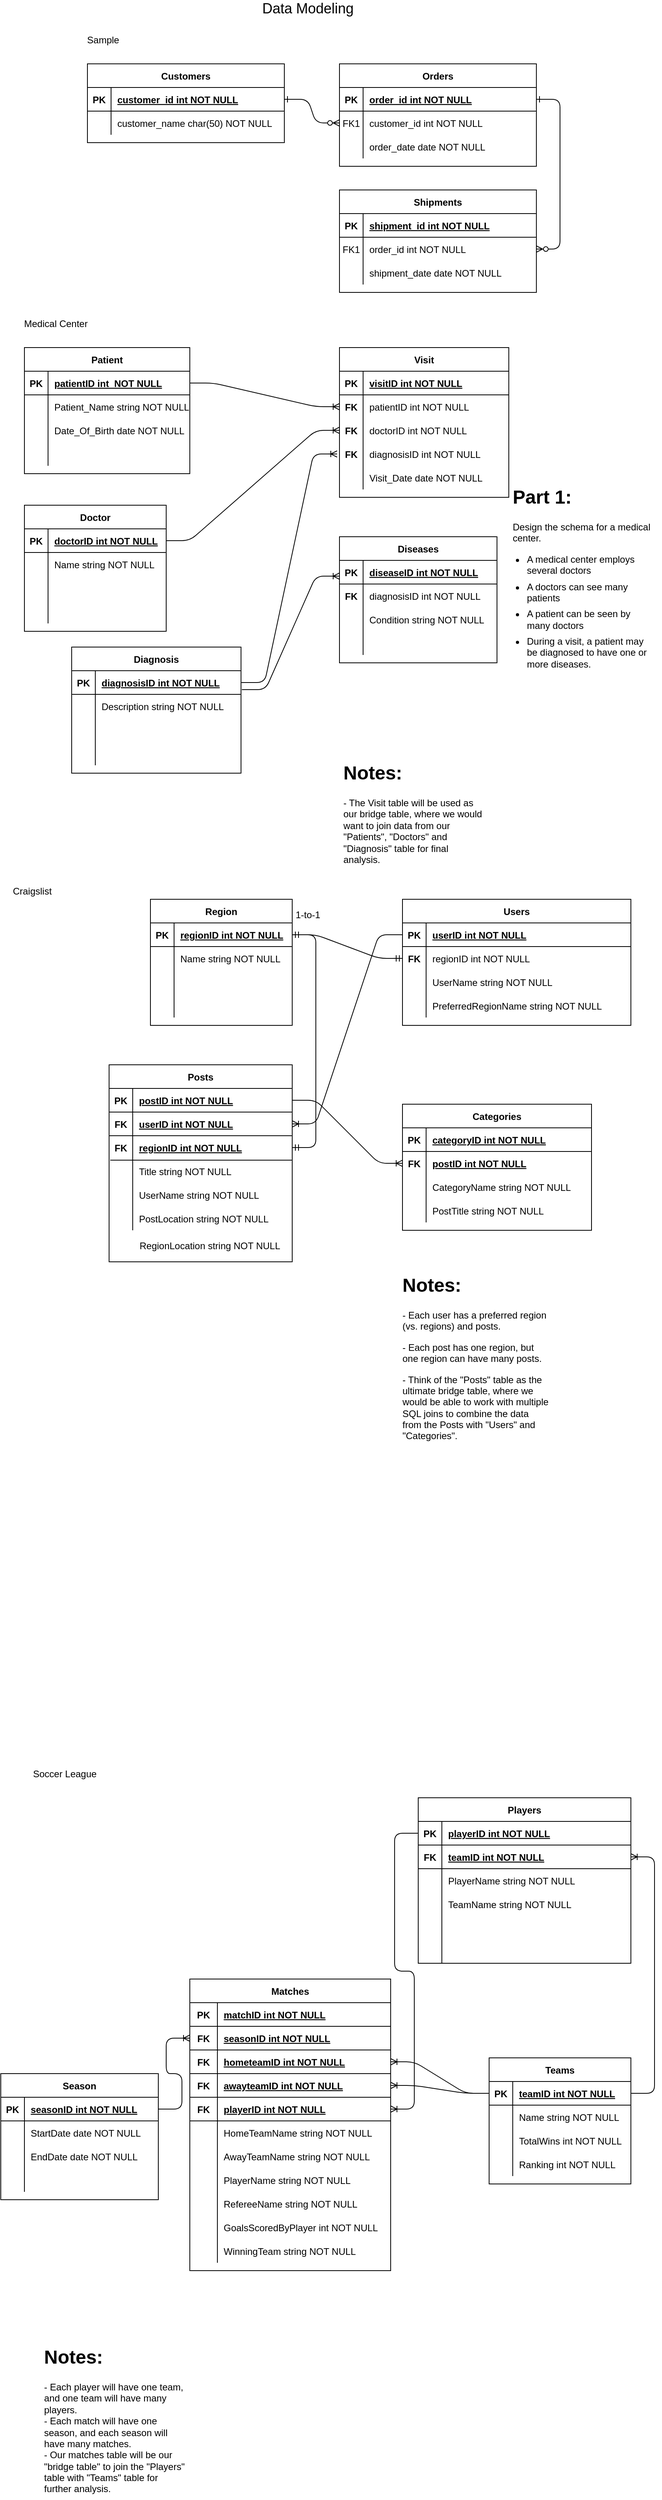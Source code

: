 <mxfile version="14.3.2" type="github">
  <diagram id="R2lEEEUBdFMjLlhIrx00" name="Page-1">
    <mxGraphModel dx="1482" dy="882" grid="1" gridSize="10" guides="1" tooltips="1" connect="1" arrows="1" fold="1" page="1" pageScale="1" pageWidth="850" pageHeight="1100" math="0" shadow="0" extFonts="Permanent Marker^https://fonts.googleapis.com/css?family=Permanent+Marker">
      <root>
        <mxCell id="0" />
        <mxCell id="1" parent="0" />
        <mxCell id="C-vyLk0tnHw3VtMMgP7b-1" value="" style="edgeStyle=entityRelationEdgeStyle;endArrow=ERzeroToMany;startArrow=ERone;endFill=1;startFill=0;" parent="1" source="C-vyLk0tnHw3VtMMgP7b-24" target="C-vyLk0tnHw3VtMMgP7b-6" edge="1">
          <mxGeometry width="100" height="100" relative="1" as="geometry">
            <mxPoint x="340" y="720" as="sourcePoint" />
            <mxPoint x="440" y="620" as="targetPoint" />
          </mxGeometry>
        </mxCell>
        <mxCell id="C-vyLk0tnHw3VtMMgP7b-12" value="" style="edgeStyle=entityRelationEdgeStyle;endArrow=ERzeroToMany;startArrow=ERone;endFill=1;startFill=0;" parent="1" source="C-vyLk0tnHw3VtMMgP7b-3" target="C-vyLk0tnHw3VtMMgP7b-17" edge="1">
          <mxGeometry width="100" height="100" relative="1" as="geometry">
            <mxPoint x="400" y="180" as="sourcePoint" />
            <mxPoint x="460" y="205" as="targetPoint" />
          </mxGeometry>
        </mxCell>
        <mxCell id="C-vyLk0tnHw3VtMMgP7b-2" value="Orders" style="shape=table;startSize=30;container=1;collapsible=1;childLayout=tableLayout;fixedRows=1;rowLines=0;fontStyle=1;align=center;resizeLast=1;" parent="1" vertex="1">
          <mxGeometry x="440" y="80" width="250" height="130" as="geometry" />
        </mxCell>
        <mxCell id="C-vyLk0tnHw3VtMMgP7b-3" value="" style="shape=partialRectangle;collapsible=0;dropTarget=0;pointerEvents=0;fillColor=none;points=[[0,0.5],[1,0.5]];portConstraint=eastwest;top=0;left=0;right=0;bottom=1;" parent="C-vyLk0tnHw3VtMMgP7b-2" vertex="1">
          <mxGeometry y="30" width="250" height="30" as="geometry" />
        </mxCell>
        <mxCell id="C-vyLk0tnHw3VtMMgP7b-4" value="PK" style="shape=partialRectangle;overflow=hidden;connectable=0;fillColor=none;top=0;left=0;bottom=0;right=0;fontStyle=1;" parent="C-vyLk0tnHw3VtMMgP7b-3" vertex="1">
          <mxGeometry width="30" height="30" as="geometry" />
        </mxCell>
        <mxCell id="C-vyLk0tnHw3VtMMgP7b-5" value="order_id int NOT NULL " style="shape=partialRectangle;overflow=hidden;connectable=0;fillColor=none;top=0;left=0;bottom=0;right=0;align=left;spacingLeft=6;fontStyle=5;" parent="C-vyLk0tnHw3VtMMgP7b-3" vertex="1">
          <mxGeometry x="30" width="220" height="30" as="geometry" />
        </mxCell>
        <mxCell id="C-vyLk0tnHw3VtMMgP7b-6" value="" style="shape=partialRectangle;collapsible=0;dropTarget=0;pointerEvents=0;fillColor=none;points=[[0,0.5],[1,0.5]];portConstraint=eastwest;top=0;left=0;right=0;bottom=0;" parent="C-vyLk0tnHw3VtMMgP7b-2" vertex="1">
          <mxGeometry y="60" width="250" height="30" as="geometry" />
        </mxCell>
        <mxCell id="C-vyLk0tnHw3VtMMgP7b-7" value="FK1" style="shape=partialRectangle;overflow=hidden;connectable=0;fillColor=none;top=0;left=0;bottom=0;right=0;" parent="C-vyLk0tnHw3VtMMgP7b-6" vertex="1">
          <mxGeometry width="30" height="30" as="geometry" />
        </mxCell>
        <mxCell id="C-vyLk0tnHw3VtMMgP7b-8" value="customer_id int NOT NULL" style="shape=partialRectangle;overflow=hidden;connectable=0;fillColor=none;top=0;left=0;bottom=0;right=0;align=left;spacingLeft=6;" parent="C-vyLk0tnHw3VtMMgP7b-6" vertex="1">
          <mxGeometry x="30" width="220" height="30" as="geometry" />
        </mxCell>
        <mxCell id="C-vyLk0tnHw3VtMMgP7b-9" value="" style="shape=partialRectangle;collapsible=0;dropTarget=0;pointerEvents=0;fillColor=none;points=[[0,0.5],[1,0.5]];portConstraint=eastwest;top=0;left=0;right=0;bottom=0;" parent="C-vyLk0tnHw3VtMMgP7b-2" vertex="1">
          <mxGeometry y="90" width="250" height="30" as="geometry" />
        </mxCell>
        <mxCell id="C-vyLk0tnHw3VtMMgP7b-10" value="" style="shape=partialRectangle;overflow=hidden;connectable=0;fillColor=none;top=0;left=0;bottom=0;right=0;" parent="C-vyLk0tnHw3VtMMgP7b-9" vertex="1">
          <mxGeometry width="30" height="30" as="geometry" />
        </mxCell>
        <mxCell id="C-vyLk0tnHw3VtMMgP7b-11" value="order_date date NOT NULL" style="shape=partialRectangle;overflow=hidden;connectable=0;fillColor=none;top=0;left=0;bottom=0;right=0;align=left;spacingLeft=6;" parent="C-vyLk0tnHw3VtMMgP7b-9" vertex="1">
          <mxGeometry x="30" width="220" height="30" as="geometry" />
        </mxCell>
        <mxCell id="C-vyLk0tnHw3VtMMgP7b-13" value="Shipments" style="shape=table;startSize=30;container=1;collapsible=1;childLayout=tableLayout;fixedRows=1;rowLines=0;fontStyle=1;align=center;resizeLast=1;" parent="1" vertex="1">
          <mxGeometry x="440" y="240" width="250" height="130" as="geometry" />
        </mxCell>
        <mxCell id="C-vyLk0tnHw3VtMMgP7b-14" value="" style="shape=partialRectangle;collapsible=0;dropTarget=0;pointerEvents=0;fillColor=none;points=[[0,0.5],[1,0.5]];portConstraint=eastwest;top=0;left=0;right=0;bottom=1;" parent="C-vyLk0tnHw3VtMMgP7b-13" vertex="1">
          <mxGeometry y="30" width="250" height="30" as="geometry" />
        </mxCell>
        <mxCell id="C-vyLk0tnHw3VtMMgP7b-15" value="PK" style="shape=partialRectangle;overflow=hidden;connectable=0;fillColor=none;top=0;left=0;bottom=0;right=0;fontStyle=1;" parent="C-vyLk0tnHw3VtMMgP7b-14" vertex="1">
          <mxGeometry width="30" height="30" as="geometry" />
        </mxCell>
        <mxCell id="C-vyLk0tnHw3VtMMgP7b-16" value="shipment_id int NOT NULL " style="shape=partialRectangle;overflow=hidden;connectable=0;fillColor=none;top=0;left=0;bottom=0;right=0;align=left;spacingLeft=6;fontStyle=5;" parent="C-vyLk0tnHw3VtMMgP7b-14" vertex="1">
          <mxGeometry x="30" width="220" height="30" as="geometry" />
        </mxCell>
        <mxCell id="C-vyLk0tnHw3VtMMgP7b-17" value="" style="shape=partialRectangle;collapsible=0;dropTarget=0;pointerEvents=0;fillColor=none;points=[[0,0.5],[1,0.5]];portConstraint=eastwest;top=0;left=0;right=0;bottom=0;" parent="C-vyLk0tnHw3VtMMgP7b-13" vertex="1">
          <mxGeometry y="60" width="250" height="30" as="geometry" />
        </mxCell>
        <mxCell id="C-vyLk0tnHw3VtMMgP7b-18" value="FK1" style="shape=partialRectangle;overflow=hidden;connectable=0;fillColor=none;top=0;left=0;bottom=0;right=0;" parent="C-vyLk0tnHw3VtMMgP7b-17" vertex="1">
          <mxGeometry width="30" height="30" as="geometry" />
        </mxCell>
        <mxCell id="C-vyLk0tnHw3VtMMgP7b-19" value="order_id int NOT NULL" style="shape=partialRectangle;overflow=hidden;connectable=0;fillColor=none;top=0;left=0;bottom=0;right=0;align=left;spacingLeft=6;" parent="C-vyLk0tnHw3VtMMgP7b-17" vertex="1">
          <mxGeometry x="30" width="220" height="30" as="geometry" />
        </mxCell>
        <mxCell id="C-vyLk0tnHw3VtMMgP7b-20" value="" style="shape=partialRectangle;collapsible=0;dropTarget=0;pointerEvents=0;fillColor=none;points=[[0,0.5],[1,0.5]];portConstraint=eastwest;top=0;left=0;right=0;bottom=0;" parent="C-vyLk0tnHw3VtMMgP7b-13" vertex="1">
          <mxGeometry y="90" width="250" height="30" as="geometry" />
        </mxCell>
        <mxCell id="C-vyLk0tnHw3VtMMgP7b-21" value="" style="shape=partialRectangle;overflow=hidden;connectable=0;fillColor=none;top=0;left=0;bottom=0;right=0;" parent="C-vyLk0tnHw3VtMMgP7b-20" vertex="1">
          <mxGeometry width="30" height="30" as="geometry" />
        </mxCell>
        <mxCell id="C-vyLk0tnHw3VtMMgP7b-22" value="shipment_date date NOT NULL" style="shape=partialRectangle;overflow=hidden;connectable=0;fillColor=none;top=0;left=0;bottom=0;right=0;align=left;spacingLeft=6;" parent="C-vyLk0tnHw3VtMMgP7b-20" vertex="1">
          <mxGeometry x="30" width="220" height="30" as="geometry" />
        </mxCell>
        <mxCell id="C-vyLk0tnHw3VtMMgP7b-23" value="Customers" style="shape=table;startSize=30;container=1;collapsible=1;childLayout=tableLayout;fixedRows=1;rowLines=0;fontStyle=1;align=center;resizeLast=1;" parent="1" vertex="1">
          <mxGeometry x="120" y="80" width="250" height="100" as="geometry" />
        </mxCell>
        <mxCell id="C-vyLk0tnHw3VtMMgP7b-24" value="" style="shape=partialRectangle;collapsible=0;dropTarget=0;pointerEvents=0;fillColor=none;points=[[0,0.5],[1,0.5]];portConstraint=eastwest;top=0;left=0;right=0;bottom=1;" parent="C-vyLk0tnHw3VtMMgP7b-23" vertex="1">
          <mxGeometry y="30" width="250" height="30" as="geometry" />
        </mxCell>
        <mxCell id="C-vyLk0tnHw3VtMMgP7b-25" value="PK" style="shape=partialRectangle;overflow=hidden;connectable=0;fillColor=none;top=0;left=0;bottom=0;right=0;fontStyle=1;" parent="C-vyLk0tnHw3VtMMgP7b-24" vertex="1">
          <mxGeometry width="30" height="30" as="geometry" />
        </mxCell>
        <mxCell id="C-vyLk0tnHw3VtMMgP7b-26" value="customer_id int NOT NULL " style="shape=partialRectangle;overflow=hidden;connectable=0;fillColor=none;top=0;left=0;bottom=0;right=0;align=left;spacingLeft=6;fontStyle=5;" parent="C-vyLk0tnHw3VtMMgP7b-24" vertex="1">
          <mxGeometry x="30" width="220" height="30" as="geometry" />
        </mxCell>
        <mxCell id="C-vyLk0tnHw3VtMMgP7b-27" value="" style="shape=partialRectangle;collapsible=0;dropTarget=0;pointerEvents=0;fillColor=none;points=[[0,0.5],[1,0.5]];portConstraint=eastwest;top=0;left=0;right=0;bottom=0;" parent="C-vyLk0tnHw3VtMMgP7b-23" vertex="1">
          <mxGeometry y="60" width="250" height="30" as="geometry" />
        </mxCell>
        <mxCell id="C-vyLk0tnHw3VtMMgP7b-28" value="" style="shape=partialRectangle;overflow=hidden;connectable=0;fillColor=none;top=0;left=0;bottom=0;right=0;" parent="C-vyLk0tnHw3VtMMgP7b-27" vertex="1">
          <mxGeometry width="30" height="30" as="geometry" />
        </mxCell>
        <mxCell id="C-vyLk0tnHw3VtMMgP7b-29" value="customer_name char(50) NOT NULL" style="shape=partialRectangle;overflow=hidden;connectable=0;fillColor=none;top=0;left=0;bottom=0;right=0;align=left;spacingLeft=6;" parent="C-vyLk0tnHw3VtMMgP7b-27" vertex="1">
          <mxGeometry x="30" width="220" height="30" as="geometry" />
        </mxCell>
        <mxCell id="OICg_AFk18oYCSIzm3PE-1" value="Sample" style="text;html=1;strokeColor=none;fillColor=none;align=center;verticalAlign=middle;whiteSpace=wrap;rounded=0;" parent="1" vertex="1">
          <mxGeometry x="120" y="40" width="40" height="20" as="geometry" />
        </mxCell>
        <mxCell id="OICg_AFk18oYCSIzm3PE-2" value="&lt;font style=&quot;font-size: 18px&quot;&gt;Data Modeling&lt;/font&gt;" style="text;html=1;strokeColor=none;fillColor=none;align=center;verticalAlign=middle;whiteSpace=wrap;rounded=0;" parent="1" vertex="1">
          <mxGeometry x="100" width="600" height="20" as="geometry" />
        </mxCell>
        <mxCell id="OICg_AFk18oYCSIzm3PE-32" value="Doctor" style="shape=table;startSize=30;container=1;collapsible=1;childLayout=tableLayout;fixedRows=1;rowLines=0;fontStyle=1;align=center;resizeLast=1;" parent="1" vertex="1">
          <mxGeometry x="40" y="640" width="180" height="160" as="geometry" />
        </mxCell>
        <mxCell id="OICg_AFk18oYCSIzm3PE-33" value="" style="shape=partialRectangle;collapsible=0;dropTarget=0;pointerEvents=0;fillColor=none;top=0;left=0;bottom=1;right=0;points=[[0,0.5],[1,0.5]];portConstraint=eastwest;" parent="OICg_AFk18oYCSIzm3PE-32" vertex="1">
          <mxGeometry y="30" width="180" height="30" as="geometry" />
        </mxCell>
        <mxCell id="OICg_AFk18oYCSIzm3PE-34" value="PK" style="shape=partialRectangle;connectable=0;fillColor=none;top=0;left=0;bottom=0;right=0;fontStyle=1;overflow=hidden;" parent="OICg_AFk18oYCSIzm3PE-33" vertex="1">
          <mxGeometry width="30" height="30" as="geometry" />
        </mxCell>
        <mxCell id="OICg_AFk18oYCSIzm3PE-35" value="doctorID int NOT NULL" style="shape=partialRectangle;connectable=0;fillColor=none;top=0;left=0;bottom=0;right=0;align=left;spacingLeft=6;fontStyle=5;overflow=hidden;" parent="OICg_AFk18oYCSIzm3PE-33" vertex="1">
          <mxGeometry x="30" width="150" height="30" as="geometry" />
        </mxCell>
        <mxCell id="OICg_AFk18oYCSIzm3PE-36" value="" style="shape=partialRectangle;collapsible=0;dropTarget=0;pointerEvents=0;fillColor=none;top=0;left=0;bottom=0;right=0;points=[[0,0.5],[1,0.5]];portConstraint=eastwest;" parent="OICg_AFk18oYCSIzm3PE-32" vertex="1">
          <mxGeometry y="60" width="180" height="30" as="geometry" />
        </mxCell>
        <mxCell id="OICg_AFk18oYCSIzm3PE-37" value="" style="shape=partialRectangle;connectable=0;fillColor=none;top=0;left=0;bottom=0;right=0;editable=1;overflow=hidden;" parent="OICg_AFk18oYCSIzm3PE-36" vertex="1">
          <mxGeometry width="30" height="30" as="geometry" />
        </mxCell>
        <mxCell id="OICg_AFk18oYCSIzm3PE-38" value="Name string NOT NULL" style="shape=partialRectangle;connectable=0;fillColor=none;top=0;left=0;bottom=0;right=0;align=left;spacingLeft=6;overflow=hidden;" parent="OICg_AFk18oYCSIzm3PE-36" vertex="1">
          <mxGeometry x="30" width="150" height="30" as="geometry" />
        </mxCell>
        <mxCell id="OICg_AFk18oYCSIzm3PE-39" value="" style="shape=partialRectangle;collapsible=0;dropTarget=0;pointerEvents=0;fillColor=none;top=0;left=0;bottom=0;right=0;points=[[0,0.5],[1,0.5]];portConstraint=eastwest;" parent="OICg_AFk18oYCSIzm3PE-32" vertex="1">
          <mxGeometry y="90" width="180" height="30" as="geometry" />
        </mxCell>
        <mxCell id="OICg_AFk18oYCSIzm3PE-40" value="" style="shape=partialRectangle;connectable=0;fillColor=none;top=0;left=0;bottom=0;right=0;editable=1;overflow=hidden;" parent="OICg_AFk18oYCSIzm3PE-39" vertex="1">
          <mxGeometry width="30" height="30" as="geometry" />
        </mxCell>
        <mxCell id="OICg_AFk18oYCSIzm3PE-41" value="" style="shape=partialRectangle;connectable=0;fillColor=none;top=0;left=0;bottom=0;right=0;align=left;spacingLeft=6;overflow=hidden;" parent="OICg_AFk18oYCSIzm3PE-39" vertex="1">
          <mxGeometry x="30" width="150" height="30" as="geometry" />
        </mxCell>
        <mxCell id="OICg_AFk18oYCSIzm3PE-42" value="" style="shape=partialRectangle;collapsible=0;dropTarget=0;pointerEvents=0;fillColor=none;top=0;left=0;bottom=0;right=0;points=[[0,0.5],[1,0.5]];portConstraint=eastwest;" parent="OICg_AFk18oYCSIzm3PE-32" vertex="1">
          <mxGeometry y="120" width="180" height="30" as="geometry" />
        </mxCell>
        <mxCell id="OICg_AFk18oYCSIzm3PE-43" value="" style="shape=partialRectangle;connectable=0;fillColor=none;top=0;left=0;bottom=0;right=0;editable=1;overflow=hidden;" parent="OICg_AFk18oYCSIzm3PE-42" vertex="1">
          <mxGeometry width="30" height="30" as="geometry" />
        </mxCell>
        <mxCell id="OICg_AFk18oYCSIzm3PE-44" value="" style="shape=partialRectangle;connectable=0;fillColor=none;top=0;left=0;bottom=0;right=0;align=left;spacingLeft=6;overflow=hidden;" parent="OICg_AFk18oYCSIzm3PE-42" vertex="1">
          <mxGeometry x="30" width="150" height="30" as="geometry" />
        </mxCell>
        <mxCell id="OICg_AFk18oYCSIzm3PE-45" value="Patient" style="shape=table;startSize=30;container=1;collapsible=1;childLayout=tableLayout;fixedRows=1;rowLines=0;fontStyle=1;align=center;resizeLast=1;" parent="1" vertex="1">
          <mxGeometry x="40" y="440" width="210" height="160" as="geometry" />
        </mxCell>
        <mxCell id="OICg_AFk18oYCSIzm3PE-46" value="" style="shape=partialRectangle;collapsible=0;dropTarget=0;pointerEvents=0;fillColor=none;top=0;left=0;bottom=1;right=0;points=[[0,0.5],[1,0.5]];portConstraint=eastwest;" parent="OICg_AFk18oYCSIzm3PE-45" vertex="1">
          <mxGeometry y="30" width="210" height="30" as="geometry" />
        </mxCell>
        <mxCell id="OICg_AFk18oYCSIzm3PE-47" value="PK" style="shape=partialRectangle;connectable=0;fillColor=none;top=0;left=0;bottom=0;right=0;fontStyle=1;overflow=hidden;" parent="OICg_AFk18oYCSIzm3PE-46" vertex="1">
          <mxGeometry width="30" height="30" as="geometry" />
        </mxCell>
        <mxCell id="OICg_AFk18oYCSIzm3PE-48" value="patientID int  NOT NULL" style="shape=partialRectangle;connectable=0;fillColor=none;top=0;left=0;bottom=0;right=0;align=left;spacingLeft=6;fontStyle=5;overflow=hidden;" parent="OICg_AFk18oYCSIzm3PE-46" vertex="1">
          <mxGeometry x="30" width="180" height="30" as="geometry" />
        </mxCell>
        <mxCell id="OICg_AFk18oYCSIzm3PE-49" value="" style="shape=partialRectangle;collapsible=0;dropTarget=0;pointerEvents=0;fillColor=none;top=0;left=0;bottom=0;right=0;points=[[0,0.5],[1,0.5]];portConstraint=eastwest;" parent="OICg_AFk18oYCSIzm3PE-45" vertex="1">
          <mxGeometry y="60" width="210" height="30" as="geometry" />
        </mxCell>
        <mxCell id="OICg_AFk18oYCSIzm3PE-50" value="" style="shape=partialRectangle;connectable=0;fillColor=none;top=0;left=0;bottom=0;right=0;editable=1;overflow=hidden;" parent="OICg_AFk18oYCSIzm3PE-49" vertex="1">
          <mxGeometry width="30" height="30" as="geometry" />
        </mxCell>
        <mxCell id="OICg_AFk18oYCSIzm3PE-51" value="Patient_Name string NOT NULL" style="shape=partialRectangle;connectable=0;fillColor=none;top=0;left=0;bottom=0;right=0;align=left;spacingLeft=6;overflow=hidden;" parent="OICg_AFk18oYCSIzm3PE-49" vertex="1">
          <mxGeometry x="30" width="180" height="30" as="geometry" />
        </mxCell>
        <mxCell id="OICg_AFk18oYCSIzm3PE-52" value="" style="shape=partialRectangle;collapsible=0;dropTarget=0;pointerEvents=0;fillColor=none;top=0;left=0;bottom=0;right=0;points=[[0,0.5],[1,0.5]];portConstraint=eastwest;" parent="OICg_AFk18oYCSIzm3PE-45" vertex="1">
          <mxGeometry y="90" width="210" height="30" as="geometry" />
        </mxCell>
        <mxCell id="OICg_AFk18oYCSIzm3PE-53" value="" style="shape=partialRectangle;connectable=0;fillColor=none;top=0;left=0;bottom=0;right=0;editable=1;overflow=hidden;" parent="OICg_AFk18oYCSIzm3PE-52" vertex="1">
          <mxGeometry width="30" height="30" as="geometry" />
        </mxCell>
        <mxCell id="OICg_AFk18oYCSIzm3PE-54" value="Date_Of_Birth date NOT NULL" style="shape=partialRectangle;connectable=0;fillColor=none;top=0;left=0;bottom=0;right=0;align=left;spacingLeft=6;overflow=hidden;" parent="OICg_AFk18oYCSIzm3PE-52" vertex="1">
          <mxGeometry x="30" width="180" height="30" as="geometry" />
        </mxCell>
        <mxCell id="OICg_AFk18oYCSIzm3PE-55" value="" style="shape=partialRectangle;collapsible=0;dropTarget=0;pointerEvents=0;fillColor=none;top=0;left=0;bottom=0;right=0;points=[[0,0.5],[1,0.5]];portConstraint=eastwest;" parent="OICg_AFk18oYCSIzm3PE-45" vertex="1">
          <mxGeometry y="120" width="210" height="30" as="geometry" />
        </mxCell>
        <mxCell id="OICg_AFk18oYCSIzm3PE-56" value="" style="shape=partialRectangle;connectable=0;fillColor=none;top=0;left=0;bottom=0;right=0;editable=1;overflow=hidden;" parent="OICg_AFk18oYCSIzm3PE-55" vertex="1">
          <mxGeometry width="30" height="30" as="geometry" />
        </mxCell>
        <mxCell id="OICg_AFk18oYCSIzm3PE-57" value="" style="shape=partialRectangle;connectable=0;fillColor=none;top=0;left=0;bottom=0;right=0;align=left;spacingLeft=6;overflow=hidden;" parent="OICg_AFk18oYCSIzm3PE-55" vertex="1">
          <mxGeometry x="30" width="180" height="30" as="geometry" />
        </mxCell>
        <mxCell id="OICg_AFk18oYCSIzm3PE-58" value="Diseases" style="shape=table;startSize=30;container=1;collapsible=1;childLayout=tableLayout;fixedRows=1;rowLines=0;fontStyle=1;align=center;resizeLast=1;" parent="1" vertex="1">
          <mxGeometry x="440" y="680" width="200" height="160" as="geometry" />
        </mxCell>
        <mxCell id="OICg_AFk18oYCSIzm3PE-59" value="" style="shape=partialRectangle;collapsible=0;dropTarget=0;pointerEvents=0;fillColor=none;top=0;left=0;bottom=1;right=0;points=[[0,0.5],[1,0.5]];portConstraint=eastwest;" parent="OICg_AFk18oYCSIzm3PE-58" vertex="1">
          <mxGeometry y="30" width="200" height="30" as="geometry" />
        </mxCell>
        <mxCell id="OICg_AFk18oYCSIzm3PE-60" value="PK" style="shape=partialRectangle;connectable=0;fillColor=none;top=0;left=0;bottom=0;right=0;fontStyle=1;overflow=hidden;" parent="OICg_AFk18oYCSIzm3PE-59" vertex="1">
          <mxGeometry width="30" height="30" as="geometry" />
        </mxCell>
        <mxCell id="OICg_AFk18oYCSIzm3PE-61" value="diseaseID int NOT NULL" style="shape=partialRectangle;connectable=0;fillColor=none;top=0;left=0;bottom=0;right=0;align=left;spacingLeft=6;fontStyle=5;overflow=hidden;" parent="OICg_AFk18oYCSIzm3PE-59" vertex="1">
          <mxGeometry x="30" width="170" height="30" as="geometry" />
        </mxCell>
        <mxCell id="OICg_AFk18oYCSIzm3PE-65" value="" style="shape=partialRectangle;collapsible=0;dropTarget=0;pointerEvents=0;fillColor=none;top=0;left=0;bottom=0;right=0;points=[[0,0.5],[1,0.5]];portConstraint=eastwest;" parent="OICg_AFk18oYCSIzm3PE-58" vertex="1">
          <mxGeometry y="60" width="200" height="30" as="geometry" />
        </mxCell>
        <mxCell id="OICg_AFk18oYCSIzm3PE-66" value="FK" style="shape=partialRectangle;connectable=0;fillColor=none;top=0;left=0;bottom=0;right=0;editable=1;overflow=hidden;fontStyle=1" parent="OICg_AFk18oYCSIzm3PE-65" vertex="1">
          <mxGeometry width="30" height="30" as="geometry" />
        </mxCell>
        <mxCell id="OICg_AFk18oYCSIzm3PE-67" value="diagnosisID int NOT NULL" style="shape=partialRectangle;connectable=0;fillColor=none;top=0;left=0;bottom=0;right=0;align=left;spacingLeft=6;overflow=hidden;" parent="OICg_AFk18oYCSIzm3PE-65" vertex="1">
          <mxGeometry x="30" width="170" height="30" as="geometry" />
        </mxCell>
        <mxCell id="OICg_AFk18oYCSIzm3PE-62" value="" style="shape=partialRectangle;collapsible=0;dropTarget=0;pointerEvents=0;fillColor=none;top=0;left=0;bottom=0;right=0;points=[[0,0.5],[1,0.5]];portConstraint=eastwest;" parent="OICg_AFk18oYCSIzm3PE-58" vertex="1">
          <mxGeometry y="90" width="200" height="30" as="geometry" />
        </mxCell>
        <mxCell id="OICg_AFk18oYCSIzm3PE-63" value="" style="shape=partialRectangle;connectable=0;fillColor=none;top=0;left=0;bottom=0;right=0;editable=1;overflow=hidden;" parent="OICg_AFk18oYCSIzm3PE-62" vertex="1">
          <mxGeometry width="30" height="30" as="geometry" />
        </mxCell>
        <mxCell id="OICg_AFk18oYCSIzm3PE-64" value="Condition string NOT NULL" style="shape=partialRectangle;connectable=0;fillColor=none;top=0;left=0;bottom=0;right=0;align=left;spacingLeft=6;overflow=hidden;" parent="OICg_AFk18oYCSIzm3PE-62" vertex="1">
          <mxGeometry x="30" width="170" height="30" as="geometry" />
        </mxCell>
        <mxCell id="OICg_AFk18oYCSIzm3PE-68" value="" style="shape=partialRectangle;collapsible=0;dropTarget=0;pointerEvents=0;fillColor=none;top=0;left=0;bottom=0;right=0;points=[[0,0.5],[1,0.5]];portConstraint=eastwest;" parent="OICg_AFk18oYCSIzm3PE-58" vertex="1">
          <mxGeometry y="120" width="200" height="30" as="geometry" />
        </mxCell>
        <mxCell id="OICg_AFk18oYCSIzm3PE-69" value="" style="shape=partialRectangle;connectable=0;fillColor=none;top=0;left=0;bottom=0;right=0;editable=1;overflow=hidden;" parent="OICg_AFk18oYCSIzm3PE-68" vertex="1">
          <mxGeometry width="30" height="30" as="geometry" />
        </mxCell>
        <mxCell id="OICg_AFk18oYCSIzm3PE-70" value="" style="shape=partialRectangle;connectable=0;fillColor=none;top=0;left=0;bottom=0;right=0;align=left;spacingLeft=6;overflow=hidden;" parent="OICg_AFk18oYCSIzm3PE-68" vertex="1">
          <mxGeometry x="30" width="170" height="30" as="geometry" />
        </mxCell>
        <mxCell id="OICg_AFk18oYCSIzm3PE-72" value="Medical Center" style="text;html=1;strokeColor=none;fillColor=none;align=center;verticalAlign=middle;whiteSpace=wrap;rounded=0;" parent="1" vertex="1">
          <mxGeometry x="30" y="400" width="100" height="20" as="geometry" />
        </mxCell>
        <mxCell id="OICg_AFk18oYCSIzm3PE-73" value="Craigslist" style="text;html=1;strokeColor=none;fillColor=none;align=center;verticalAlign=middle;whiteSpace=wrap;rounded=0;" parent="1" vertex="1">
          <mxGeometry x="30" y="1120" width="40" height="20" as="geometry" />
        </mxCell>
        <mxCell id="OICg_AFk18oYCSIzm3PE-127" value="Region" style="shape=table;startSize=30;container=1;collapsible=1;childLayout=tableLayout;fixedRows=1;rowLines=0;fontStyle=1;align=center;resizeLast=1;" parent="1" vertex="1">
          <mxGeometry x="200" y="1140" width="180" height="160" as="geometry" />
        </mxCell>
        <mxCell id="OICg_AFk18oYCSIzm3PE-128" value="" style="shape=partialRectangle;collapsible=0;dropTarget=0;pointerEvents=0;fillColor=none;top=0;left=0;bottom=1;right=0;points=[[0,0.5],[1,0.5]];portConstraint=eastwest;" parent="OICg_AFk18oYCSIzm3PE-127" vertex="1">
          <mxGeometry y="30" width="180" height="30" as="geometry" />
        </mxCell>
        <mxCell id="OICg_AFk18oYCSIzm3PE-129" value="PK" style="shape=partialRectangle;connectable=0;fillColor=none;top=0;left=0;bottom=0;right=0;fontStyle=1;overflow=hidden;" parent="OICg_AFk18oYCSIzm3PE-128" vertex="1">
          <mxGeometry width="30" height="30" as="geometry" />
        </mxCell>
        <mxCell id="OICg_AFk18oYCSIzm3PE-130" value="regionID int NOT NULL" style="shape=partialRectangle;connectable=0;fillColor=none;top=0;left=0;bottom=0;right=0;align=left;spacingLeft=6;fontStyle=5;overflow=hidden;" parent="OICg_AFk18oYCSIzm3PE-128" vertex="1">
          <mxGeometry x="30" width="150" height="30" as="geometry" />
        </mxCell>
        <mxCell id="OICg_AFk18oYCSIzm3PE-131" value="" style="shape=partialRectangle;collapsible=0;dropTarget=0;pointerEvents=0;fillColor=none;top=0;left=0;bottom=0;right=0;points=[[0,0.5],[1,0.5]];portConstraint=eastwest;" parent="OICg_AFk18oYCSIzm3PE-127" vertex="1">
          <mxGeometry y="60" width="180" height="30" as="geometry" />
        </mxCell>
        <mxCell id="OICg_AFk18oYCSIzm3PE-132" value="" style="shape=partialRectangle;connectable=0;fillColor=none;top=0;left=0;bottom=0;right=0;editable=1;overflow=hidden;" parent="OICg_AFk18oYCSIzm3PE-131" vertex="1">
          <mxGeometry width="30" height="30" as="geometry" />
        </mxCell>
        <mxCell id="OICg_AFk18oYCSIzm3PE-133" value="Name string NOT NULL" style="shape=partialRectangle;connectable=0;fillColor=none;top=0;left=0;bottom=0;right=0;align=left;spacingLeft=6;overflow=hidden;" parent="OICg_AFk18oYCSIzm3PE-131" vertex="1">
          <mxGeometry x="30" width="150" height="30" as="geometry" />
        </mxCell>
        <mxCell id="OICg_AFk18oYCSIzm3PE-134" value="" style="shape=partialRectangle;collapsible=0;dropTarget=0;pointerEvents=0;fillColor=none;top=0;left=0;bottom=0;right=0;points=[[0,0.5],[1,0.5]];portConstraint=eastwest;" parent="OICg_AFk18oYCSIzm3PE-127" vertex="1">
          <mxGeometry y="90" width="180" height="30" as="geometry" />
        </mxCell>
        <mxCell id="OICg_AFk18oYCSIzm3PE-135" value="" style="shape=partialRectangle;connectable=0;fillColor=none;top=0;left=0;bottom=0;right=0;editable=1;overflow=hidden;" parent="OICg_AFk18oYCSIzm3PE-134" vertex="1">
          <mxGeometry width="30" height="30" as="geometry" />
        </mxCell>
        <mxCell id="OICg_AFk18oYCSIzm3PE-136" value="" style="shape=partialRectangle;connectable=0;fillColor=none;top=0;left=0;bottom=0;right=0;align=left;spacingLeft=6;overflow=hidden;" parent="OICg_AFk18oYCSIzm3PE-134" vertex="1">
          <mxGeometry x="30" width="150" height="30" as="geometry" />
        </mxCell>
        <mxCell id="OICg_AFk18oYCSIzm3PE-137" value="" style="shape=partialRectangle;collapsible=0;dropTarget=0;pointerEvents=0;fillColor=none;top=0;left=0;bottom=0;right=0;points=[[0,0.5],[1,0.5]];portConstraint=eastwest;" parent="OICg_AFk18oYCSIzm3PE-127" vertex="1">
          <mxGeometry y="120" width="180" height="30" as="geometry" />
        </mxCell>
        <mxCell id="OICg_AFk18oYCSIzm3PE-138" value="" style="shape=partialRectangle;connectable=0;fillColor=none;top=0;left=0;bottom=0;right=0;editable=1;overflow=hidden;" parent="OICg_AFk18oYCSIzm3PE-137" vertex="1">
          <mxGeometry width="30" height="30" as="geometry" />
        </mxCell>
        <mxCell id="OICg_AFk18oYCSIzm3PE-139" value="" style="shape=partialRectangle;connectable=0;fillColor=none;top=0;left=0;bottom=0;right=0;align=left;spacingLeft=6;overflow=hidden;" parent="OICg_AFk18oYCSIzm3PE-137" vertex="1">
          <mxGeometry x="30" width="150" height="30" as="geometry" />
        </mxCell>
        <mxCell id="OICg_AFk18oYCSIzm3PE-140" value="Users" style="shape=table;startSize=30;container=1;collapsible=1;childLayout=tableLayout;fixedRows=1;rowLines=0;fontStyle=1;align=center;resizeLast=1;" parent="1" vertex="1">
          <mxGeometry x="520" y="1140" width="290" height="160" as="geometry" />
        </mxCell>
        <mxCell id="OICg_AFk18oYCSIzm3PE-141" value="" style="shape=partialRectangle;collapsible=0;dropTarget=0;pointerEvents=0;fillColor=none;top=0;left=0;bottom=1;right=0;points=[[0,0.5],[1,0.5]];portConstraint=eastwest;" parent="OICg_AFk18oYCSIzm3PE-140" vertex="1">
          <mxGeometry y="30" width="290" height="30" as="geometry" />
        </mxCell>
        <mxCell id="OICg_AFk18oYCSIzm3PE-142" value="PK" style="shape=partialRectangle;connectable=0;fillColor=none;top=0;left=0;bottom=0;right=0;fontStyle=1;overflow=hidden;" parent="OICg_AFk18oYCSIzm3PE-141" vertex="1">
          <mxGeometry width="30" height="30" as="geometry" />
        </mxCell>
        <mxCell id="OICg_AFk18oYCSIzm3PE-143" value="userID int NOT NULL" style="shape=partialRectangle;connectable=0;fillColor=none;top=0;left=0;bottom=0;right=0;align=left;spacingLeft=6;fontStyle=5;overflow=hidden;" parent="OICg_AFk18oYCSIzm3PE-141" vertex="1">
          <mxGeometry x="30" width="260" height="30" as="geometry" />
        </mxCell>
        <mxCell id="OICg_AFk18oYCSIzm3PE-150" value="" style="shape=partialRectangle;collapsible=0;dropTarget=0;pointerEvents=0;fillColor=none;top=0;left=0;bottom=0;right=0;points=[[0,0.5],[1,0.5]];portConstraint=eastwest;" parent="OICg_AFk18oYCSIzm3PE-140" vertex="1">
          <mxGeometry y="60" width="290" height="30" as="geometry" />
        </mxCell>
        <mxCell id="OICg_AFk18oYCSIzm3PE-151" value="FK" style="shape=partialRectangle;connectable=0;fillColor=none;top=0;left=0;bottom=0;right=0;editable=1;overflow=hidden;fontStyle=1" parent="OICg_AFk18oYCSIzm3PE-150" vertex="1">
          <mxGeometry width="30" height="30" as="geometry" />
        </mxCell>
        <mxCell id="OICg_AFk18oYCSIzm3PE-152" value="regionID int NOT NULL" style="shape=partialRectangle;connectable=0;fillColor=none;top=0;left=0;bottom=0;right=0;align=left;spacingLeft=6;overflow=hidden;" parent="OICg_AFk18oYCSIzm3PE-150" vertex="1">
          <mxGeometry x="30" width="260" height="30" as="geometry" />
        </mxCell>
        <mxCell id="OICg_AFk18oYCSIzm3PE-144" value="" style="shape=partialRectangle;collapsible=0;dropTarget=0;pointerEvents=0;fillColor=none;top=0;left=0;bottom=0;right=0;points=[[0,0.5],[1,0.5]];portConstraint=eastwest;" parent="OICg_AFk18oYCSIzm3PE-140" vertex="1">
          <mxGeometry y="90" width="290" height="30" as="geometry" />
        </mxCell>
        <mxCell id="OICg_AFk18oYCSIzm3PE-145" value="" style="shape=partialRectangle;connectable=0;fillColor=none;top=0;left=0;bottom=0;right=0;editable=1;overflow=hidden;" parent="OICg_AFk18oYCSIzm3PE-144" vertex="1">
          <mxGeometry width="30" height="30" as="geometry" />
        </mxCell>
        <mxCell id="OICg_AFk18oYCSIzm3PE-146" value="UserName string NOT NULL" style="shape=partialRectangle;connectable=0;fillColor=none;top=0;left=0;bottom=0;right=0;align=left;spacingLeft=6;overflow=hidden;" parent="OICg_AFk18oYCSIzm3PE-144" vertex="1">
          <mxGeometry x="30" width="260" height="30" as="geometry" />
        </mxCell>
        <mxCell id="OICg_AFk18oYCSIzm3PE-147" value="" style="shape=partialRectangle;collapsible=0;dropTarget=0;pointerEvents=0;fillColor=none;top=0;left=0;bottom=0;right=0;points=[[0,0.5],[1,0.5]];portConstraint=eastwest;" parent="OICg_AFk18oYCSIzm3PE-140" vertex="1">
          <mxGeometry y="120" width="290" height="30" as="geometry" />
        </mxCell>
        <mxCell id="OICg_AFk18oYCSIzm3PE-148" value="" style="shape=partialRectangle;connectable=0;fillColor=none;top=0;left=0;bottom=0;right=0;editable=1;overflow=hidden;" parent="OICg_AFk18oYCSIzm3PE-147" vertex="1">
          <mxGeometry width="30" height="30" as="geometry" />
        </mxCell>
        <mxCell id="OICg_AFk18oYCSIzm3PE-149" value="PreferredRegionName string NOT NULL" style="shape=partialRectangle;connectable=0;fillColor=none;top=0;left=0;bottom=0;right=0;align=left;spacingLeft=6;overflow=hidden;" parent="OICg_AFk18oYCSIzm3PE-147" vertex="1">
          <mxGeometry x="30" width="260" height="30" as="geometry" />
        </mxCell>
        <mxCell id="OICg_AFk18oYCSIzm3PE-153" value="Categories" style="shape=table;startSize=30;container=1;collapsible=1;childLayout=tableLayout;fixedRows=1;rowLines=0;fontStyle=1;align=center;resizeLast=1;" parent="1" vertex="1">
          <mxGeometry x="520" y="1400" width="240" height="160" as="geometry" />
        </mxCell>
        <mxCell id="OICg_AFk18oYCSIzm3PE-154" value="" style="shape=partialRectangle;collapsible=0;dropTarget=0;pointerEvents=0;fillColor=none;top=0;left=0;bottom=1;right=0;points=[[0,0.5],[1,0.5]];portConstraint=eastwest;" parent="OICg_AFk18oYCSIzm3PE-153" vertex="1">
          <mxGeometry y="30" width="240" height="30" as="geometry" />
        </mxCell>
        <mxCell id="OICg_AFk18oYCSIzm3PE-155" value="PK" style="shape=partialRectangle;connectable=0;fillColor=none;top=0;left=0;bottom=0;right=0;fontStyle=1;overflow=hidden;" parent="OICg_AFk18oYCSIzm3PE-154" vertex="1">
          <mxGeometry width="30" height="30" as="geometry" />
        </mxCell>
        <mxCell id="OICg_AFk18oYCSIzm3PE-156" value="categoryID int NOT NULL" style="shape=partialRectangle;connectable=0;fillColor=none;top=0;left=0;bottom=0;right=0;align=left;spacingLeft=6;fontStyle=5;overflow=hidden;" parent="OICg_AFk18oYCSIzm3PE-154" vertex="1">
          <mxGeometry x="30" width="210" height="30" as="geometry" />
        </mxCell>
        <mxCell id="OICg_AFk18oYCSIzm3PE-160" value="" style="shape=partialRectangle;collapsible=0;dropTarget=0;pointerEvents=0;fillColor=none;top=0;left=0;bottom=0;right=0;points=[[0,0.5],[1,0.5]];portConstraint=eastwest;" parent="OICg_AFk18oYCSIzm3PE-153" vertex="1">
          <mxGeometry y="60" width="240" height="30" as="geometry" />
        </mxCell>
        <mxCell id="OICg_AFk18oYCSIzm3PE-161" value="FK" style="shape=partialRectangle;connectable=0;fillColor=none;top=0;left=0;bottom=0;right=0;editable=1;overflow=hidden;fontStyle=1" parent="OICg_AFk18oYCSIzm3PE-160" vertex="1">
          <mxGeometry width="30" height="30" as="geometry" />
        </mxCell>
        <mxCell id="OICg_AFk18oYCSIzm3PE-162" value="postID int NOT NULL" style="shape=partialRectangle;connectable=0;fillColor=none;top=0;left=0;bottom=0;right=0;align=left;spacingLeft=6;overflow=hidden;fontStyle=5" parent="OICg_AFk18oYCSIzm3PE-160" vertex="1">
          <mxGeometry x="30" width="210" height="30" as="geometry" />
        </mxCell>
        <mxCell id="OICg_AFk18oYCSIzm3PE-157" value="" style="shape=partialRectangle;collapsible=0;dropTarget=0;pointerEvents=0;fillColor=none;top=0;left=0;bottom=0;right=0;points=[[0,0.5],[1,0.5]];portConstraint=eastwest;" parent="OICg_AFk18oYCSIzm3PE-153" vertex="1">
          <mxGeometry y="90" width="240" height="30" as="geometry" />
        </mxCell>
        <mxCell id="OICg_AFk18oYCSIzm3PE-158" value="" style="shape=partialRectangle;connectable=0;fillColor=none;top=0;left=0;bottom=0;right=0;editable=1;overflow=hidden;" parent="OICg_AFk18oYCSIzm3PE-157" vertex="1">
          <mxGeometry width="30" height="30" as="geometry" />
        </mxCell>
        <mxCell id="OICg_AFk18oYCSIzm3PE-159" value="CategoryName string NOT NULL" style="shape=partialRectangle;connectable=0;fillColor=none;top=0;left=0;bottom=0;right=0;align=left;spacingLeft=6;overflow=hidden;" parent="OICg_AFk18oYCSIzm3PE-157" vertex="1">
          <mxGeometry x="30" width="210" height="30" as="geometry" />
        </mxCell>
        <mxCell id="OICg_AFk18oYCSIzm3PE-163" value="" style="shape=partialRectangle;collapsible=0;dropTarget=0;pointerEvents=0;fillColor=none;top=0;left=0;bottom=0;right=0;points=[[0,0.5],[1,0.5]];portConstraint=eastwest;" parent="OICg_AFk18oYCSIzm3PE-153" vertex="1">
          <mxGeometry y="120" width="240" height="30" as="geometry" />
        </mxCell>
        <mxCell id="OICg_AFk18oYCSIzm3PE-164" value="" style="shape=partialRectangle;connectable=0;fillColor=none;top=0;left=0;bottom=0;right=0;editable=1;overflow=hidden;" parent="OICg_AFk18oYCSIzm3PE-163" vertex="1">
          <mxGeometry width="30" height="30" as="geometry" />
        </mxCell>
        <mxCell id="OICg_AFk18oYCSIzm3PE-165" value="PostTitle string NOT NULL" style="shape=partialRectangle;connectable=0;fillColor=none;top=0;left=0;bottom=0;right=0;align=left;spacingLeft=6;overflow=hidden;" parent="OICg_AFk18oYCSIzm3PE-163" vertex="1">
          <mxGeometry x="30" width="210" height="30" as="geometry" />
        </mxCell>
        <mxCell id="OICg_AFk18oYCSIzm3PE-166" value="Posts" style="shape=table;startSize=30;container=1;collapsible=1;childLayout=tableLayout;fixedRows=1;rowLines=0;fontStyle=1;align=center;resizeLast=1;" parent="1" vertex="1">
          <mxGeometry x="147.5" y="1350" width="232.5" height="250" as="geometry" />
        </mxCell>
        <mxCell id="OICg_AFk18oYCSIzm3PE-322" value="" style="shape=partialRectangle;collapsible=0;dropTarget=0;pointerEvents=0;fillColor=none;top=0;left=0;bottom=1;right=0;points=[[0,0.5],[1,0.5]];portConstraint=eastwest;" parent="OICg_AFk18oYCSIzm3PE-166" vertex="1">
          <mxGeometry y="30" width="232.5" height="30" as="geometry" />
        </mxCell>
        <mxCell id="OICg_AFk18oYCSIzm3PE-323" value="PK" style="shape=partialRectangle;connectable=0;fillColor=none;top=0;left=0;bottom=0;right=0;fontStyle=1;overflow=hidden;" parent="OICg_AFk18oYCSIzm3PE-322" vertex="1">
          <mxGeometry width="30" height="30" as="geometry" />
        </mxCell>
        <mxCell id="OICg_AFk18oYCSIzm3PE-324" value="postID int NOT NULL" style="shape=partialRectangle;connectable=0;fillColor=none;top=0;left=0;bottom=0;right=0;align=left;spacingLeft=6;fontStyle=5;overflow=hidden;" parent="OICg_AFk18oYCSIzm3PE-322" vertex="1">
          <mxGeometry x="30" width="202.5" height="30" as="geometry" />
        </mxCell>
        <mxCell id="OICg_AFk18oYCSIzm3PE-167" value="" style="shape=partialRectangle;collapsible=0;dropTarget=0;pointerEvents=0;fillColor=none;top=0;left=0;bottom=1;right=0;points=[[0,0.5],[1,0.5]];portConstraint=eastwest;" parent="OICg_AFk18oYCSIzm3PE-166" vertex="1">
          <mxGeometry y="60" width="232.5" height="30" as="geometry" />
        </mxCell>
        <mxCell id="OICg_AFk18oYCSIzm3PE-168" value="FK" style="shape=partialRectangle;connectable=0;fillColor=none;top=0;left=0;bottom=0;right=0;fontStyle=1;overflow=hidden;" parent="OICg_AFk18oYCSIzm3PE-167" vertex="1">
          <mxGeometry width="30" height="30" as="geometry" />
        </mxCell>
        <mxCell id="OICg_AFk18oYCSIzm3PE-169" value="userID int NOT NULL" style="shape=partialRectangle;connectable=0;fillColor=none;top=0;left=0;bottom=0;right=0;align=left;spacingLeft=6;fontStyle=5;overflow=hidden;" parent="OICg_AFk18oYCSIzm3PE-167" vertex="1">
          <mxGeometry x="30" width="202.5" height="30" as="geometry" />
        </mxCell>
        <mxCell id="OICg_AFk18oYCSIzm3PE-176" value="" style="shape=partialRectangle;collapsible=0;dropTarget=0;pointerEvents=0;fillColor=none;top=0;left=0;bottom=0;right=0;points=[[0,0.5],[1,0.5]];portConstraint=eastwest;" parent="OICg_AFk18oYCSIzm3PE-166" vertex="1">
          <mxGeometry y="90" width="232.5" height="30" as="geometry" />
        </mxCell>
        <mxCell id="OICg_AFk18oYCSIzm3PE-177" value="FK" style="shape=partialRectangle;connectable=0;fillColor=none;top=0;left=0;bottom=0;right=0;editable=1;overflow=hidden;fontStyle=1" parent="OICg_AFk18oYCSIzm3PE-176" vertex="1">
          <mxGeometry width="30" height="30" as="geometry" />
        </mxCell>
        <mxCell id="OICg_AFk18oYCSIzm3PE-178" value="regionID int NOT NULL" style="shape=partialRectangle;connectable=0;fillColor=none;top=0;left=0;bottom=0;right=0;align=left;spacingLeft=6;overflow=hidden;fontStyle=5" parent="OICg_AFk18oYCSIzm3PE-176" vertex="1">
          <mxGeometry x="30" width="202.5" height="30" as="geometry" />
        </mxCell>
        <mxCell id="OICg_AFk18oYCSIzm3PE-170" value="" style="shape=partialRectangle;collapsible=0;dropTarget=0;pointerEvents=0;fillColor=none;top=0;left=0;bottom=0;right=0;points=[[0,0.5],[1,0.5]];portConstraint=eastwest;" parent="OICg_AFk18oYCSIzm3PE-166" vertex="1">
          <mxGeometry y="120" width="232.5" height="30" as="geometry" />
        </mxCell>
        <mxCell id="OICg_AFk18oYCSIzm3PE-171" value="" style="shape=partialRectangle;connectable=0;fillColor=none;top=0;left=0;bottom=0;right=0;editable=1;overflow=hidden;" parent="OICg_AFk18oYCSIzm3PE-170" vertex="1">
          <mxGeometry width="30" height="30" as="geometry" />
        </mxCell>
        <mxCell id="OICg_AFk18oYCSIzm3PE-172" value="Title string NOT NULL" style="shape=partialRectangle;connectable=0;fillColor=none;top=0;left=0;bottom=0;right=0;align=left;spacingLeft=6;overflow=hidden;" parent="OICg_AFk18oYCSIzm3PE-170" vertex="1">
          <mxGeometry x="30" width="202.5" height="30" as="geometry" />
        </mxCell>
        <mxCell id="OICg_AFk18oYCSIzm3PE-173" value="" style="shape=partialRectangle;collapsible=0;dropTarget=0;pointerEvents=0;fillColor=none;top=0;left=0;bottom=0;right=0;points=[[0,0.5],[1,0.5]];portConstraint=eastwest;" parent="OICg_AFk18oYCSIzm3PE-166" vertex="1">
          <mxGeometry y="150" width="232.5" height="30" as="geometry" />
        </mxCell>
        <mxCell id="OICg_AFk18oYCSIzm3PE-174" value="" style="shape=partialRectangle;connectable=0;fillColor=none;top=0;left=0;bottom=0;right=0;editable=1;overflow=hidden;" parent="OICg_AFk18oYCSIzm3PE-173" vertex="1">
          <mxGeometry width="30" height="30" as="geometry" />
        </mxCell>
        <mxCell id="OICg_AFk18oYCSIzm3PE-175" value="UserName string NOT NULL" style="shape=partialRectangle;connectable=0;fillColor=none;top=0;left=0;bottom=0;right=0;align=left;spacingLeft=6;overflow=hidden;" parent="OICg_AFk18oYCSIzm3PE-173" vertex="1">
          <mxGeometry x="30" width="202.5" height="30" as="geometry" />
        </mxCell>
        <mxCell id="OICg_AFk18oYCSIzm3PE-279" value="" style="shape=partialRectangle;collapsible=0;dropTarget=0;pointerEvents=0;fillColor=none;top=0;left=0;bottom=0;right=0;points=[[0,0.5],[1,0.5]];portConstraint=eastwest;" parent="OICg_AFk18oYCSIzm3PE-166" vertex="1">
          <mxGeometry y="180" width="232.5" height="30" as="geometry" />
        </mxCell>
        <mxCell id="OICg_AFk18oYCSIzm3PE-280" value="" style="shape=partialRectangle;connectable=0;fillColor=none;top=0;left=0;bottom=0;right=0;editable=1;overflow=hidden;" parent="OICg_AFk18oYCSIzm3PE-279" vertex="1">
          <mxGeometry width="30" height="30" as="geometry" />
        </mxCell>
        <mxCell id="OICg_AFk18oYCSIzm3PE-281" value="PostLocation string NOT NULL" style="shape=partialRectangle;connectable=0;fillColor=none;top=0;left=0;bottom=0;right=0;align=left;spacingLeft=6;overflow=hidden;" parent="OICg_AFk18oYCSIzm3PE-279" vertex="1">
          <mxGeometry x="30" width="202.5" height="30" as="geometry" />
        </mxCell>
        <mxCell id="aMtoXORfHzRGaOY2vuZP-68" value="" style="endArrow=none;html=1;entryX=1;entryY=0.033;entryDx=0;entryDy=0;entryPerimeter=0;" edge="1" parent="OICg_AFk18oYCSIzm3PE-166" target="OICg_AFk18oYCSIzm3PE-170">
          <mxGeometry width="50" height="50" relative="1" as="geometry">
            <mxPoint x="1.5" y="121" as="sourcePoint" />
            <mxPoint x="252.5" y="-70" as="targetPoint" />
          </mxGeometry>
        </mxCell>
        <mxCell id="OICg_AFk18oYCSIzm3PE-179" value="Soccer League&amp;nbsp;" style="text;html=1;strokeColor=none;fillColor=none;align=center;verticalAlign=middle;whiteSpace=wrap;rounded=0;" parent="1" vertex="1">
          <mxGeometry x="37.5" y="2240" width="110" height="20" as="geometry" />
        </mxCell>
        <mxCell id="OICg_AFk18oYCSIzm3PE-180" value="Teams" style="shape=table;startSize=30;container=1;collapsible=1;childLayout=tableLayout;fixedRows=1;rowLines=0;fontStyle=1;align=center;resizeLast=1;" parent="1" vertex="1">
          <mxGeometry x="630" y="2610" width="180" height="160" as="geometry" />
        </mxCell>
        <mxCell id="OICg_AFk18oYCSIzm3PE-181" value="" style="shape=partialRectangle;collapsible=0;dropTarget=0;pointerEvents=0;fillColor=none;top=0;left=0;bottom=1;right=0;points=[[0,0.5],[1,0.5]];portConstraint=eastwest;" parent="OICg_AFk18oYCSIzm3PE-180" vertex="1">
          <mxGeometry y="30" width="180" height="30" as="geometry" />
        </mxCell>
        <mxCell id="OICg_AFk18oYCSIzm3PE-182" value="PK" style="shape=partialRectangle;connectable=0;fillColor=none;top=0;left=0;bottom=0;right=0;fontStyle=1;overflow=hidden;" parent="OICg_AFk18oYCSIzm3PE-181" vertex="1">
          <mxGeometry width="30" height="30" as="geometry" />
        </mxCell>
        <mxCell id="OICg_AFk18oYCSIzm3PE-183" value="teamID int NOT NULL" style="shape=partialRectangle;connectable=0;fillColor=none;top=0;left=0;bottom=0;right=0;align=left;spacingLeft=6;fontStyle=5;overflow=hidden;" parent="OICg_AFk18oYCSIzm3PE-181" vertex="1">
          <mxGeometry x="30" width="150" height="30" as="geometry" />
        </mxCell>
        <mxCell id="OICg_AFk18oYCSIzm3PE-184" value="" style="shape=partialRectangle;collapsible=0;dropTarget=0;pointerEvents=0;fillColor=none;top=0;left=0;bottom=0;right=0;points=[[0,0.5],[1,0.5]];portConstraint=eastwest;" parent="OICg_AFk18oYCSIzm3PE-180" vertex="1">
          <mxGeometry y="60" width="180" height="30" as="geometry" />
        </mxCell>
        <mxCell id="OICg_AFk18oYCSIzm3PE-185" value="" style="shape=partialRectangle;connectable=0;fillColor=none;top=0;left=0;bottom=0;right=0;editable=1;overflow=hidden;" parent="OICg_AFk18oYCSIzm3PE-184" vertex="1">
          <mxGeometry width="30" height="30" as="geometry" />
        </mxCell>
        <mxCell id="OICg_AFk18oYCSIzm3PE-186" value="Name string NOT NULL" style="shape=partialRectangle;connectable=0;fillColor=none;top=0;left=0;bottom=0;right=0;align=left;spacingLeft=6;overflow=hidden;" parent="OICg_AFk18oYCSIzm3PE-184" vertex="1">
          <mxGeometry x="30" width="150" height="30" as="geometry" />
        </mxCell>
        <mxCell id="OICg_AFk18oYCSIzm3PE-187" value="" style="shape=partialRectangle;collapsible=0;dropTarget=0;pointerEvents=0;fillColor=none;top=0;left=0;bottom=0;right=0;points=[[0,0.5],[1,0.5]];portConstraint=eastwest;" parent="OICg_AFk18oYCSIzm3PE-180" vertex="1">
          <mxGeometry y="90" width="180" height="30" as="geometry" />
        </mxCell>
        <mxCell id="OICg_AFk18oYCSIzm3PE-188" value="" style="shape=partialRectangle;connectable=0;fillColor=none;top=0;left=0;bottom=0;right=0;editable=1;overflow=hidden;" parent="OICg_AFk18oYCSIzm3PE-187" vertex="1">
          <mxGeometry width="30" height="30" as="geometry" />
        </mxCell>
        <mxCell id="OICg_AFk18oYCSIzm3PE-189" value="TotalWins int NOT NULL" style="shape=partialRectangle;connectable=0;fillColor=none;top=0;left=0;bottom=0;right=0;align=left;spacingLeft=6;overflow=hidden;" parent="OICg_AFk18oYCSIzm3PE-187" vertex="1">
          <mxGeometry x="30" width="150" height="30" as="geometry" />
        </mxCell>
        <mxCell id="OICg_AFk18oYCSIzm3PE-190" value="" style="shape=partialRectangle;collapsible=0;dropTarget=0;pointerEvents=0;fillColor=none;top=0;left=0;bottom=0;right=0;points=[[0,0.5],[1,0.5]];portConstraint=eastwest;" parent="OICg_AFk18oYCSIzm3PE-180" vertex="1">
          <mxGeometry y="120" width="180" height="30" as="geometry" />
        </mxCell>
        <mxCell id="OICg_AFk18oYCSIzm3PE-191" value="" style="shape=partialRectangle;connectable=0;fillColor=none;top=0;left=0;bottom=0;right=0;editable=1;overflow=hidden;" parent="OICg_AFk18oYCSIzm3PE-190" vertex="1">
          <mxGeometry width="30" height="30" as="geometry" />
        </mxCell>
        <mxCell id="OICg_AFk18oYCSIzm3PE-192" value="Ranking int NOT NULL" style="shape=partialRectangle;connectable=0;fillColor=none;top=0;left=0;bottom=0;right=0;align=left;spacingLeft=6;overflow=hidden;" parent="OICg_AFk18oYCSIzm3PE-190" vertex="1">
          <mxGeometry x="30" width="150" height="30" as="geometry" />
        </mxCell>
        <mxCell id="OICg_AFk18oYCSIzm3PE-193" value="Players" style="shape=table;startSize=30;container=1;collapsible=1;childLayout=tableLayout;fixedRows=1;rowLines=0;fontStyle=1;align=center;resizeLast=1;" parent="1" vertex="1">
          <mxGeometry x="540" y="2280" width="270" height="210" as="geometry" />
        </mxCell>
        <mxCell id="aMtoXORfHzRGaOY2vuZP-107" value="" style="shape=partialRectangle;collapsible=0;dropTarget=0;pointerEvents=0;fillColor=none;top=0;left=0;bottom=1;right=0;points=[[0,0.5],[1,0.5]];portConstraint=eastwest;" vertex="1" parent="OICg_AFk18oYCSIzm3PE-193">
          <mxGeometry y="30" width="270" height="30" as="geometry" />
        </mxCell>
        <mxCell id="aMtoXORfHzRGaOY2vuZP-108" value="PK" style="shape=partialRectangle;connectable=0;fillColor=none;top=0;left=0;bottom=0;right=0;fontStyle=1;overflow=hidden;" vertex="1" parent="aMtoXORfHzRGaOY2vuZP-107">
          <mxGeometry width="30" height="30" as="geometry" />
        </mxCell>
        <mxCell id="aMtoXORfHzRGaOY2vuZP-109" value="playerID int NOT NULL" style="shape=partialRectangle;connectable=0;fillColor=none;top=0;left=0;bottom=0;right=0;align=left;spacingLeft=6;fontStyle=5;overflow=hidden;" vertex="1" parent="aMtoXORfHzRGaOY2vuZP-107">
          <mxGeometry x="30" width="240" height="30" as="geometry" />
        </mxCell>
        <mxCell id="OICg_AFk18oYCSIzm3PE-194" value="" style="shape=partialRectangle;collapsible=0;dropTarget=0;pointerEvents=0;fillColor=none;top=0;left=0;bottom=1;right=0;points=[[0,0.5],[1,0.5]];portConstraint=eastwest;" parent="OICg_AFk18oYCSIzm3PE-193" vertex="1">
          <mxGeometry y="60" width="270" height="30" as="geometry" />
        </mxCell>
        <mxCell id="OICg_AFk18oYCSIzm3PE-195" value="FK" style="shape=partialRectangle;connectable=0;fillColor=none;top=0;left=0;bottom=0;right=0;fontStyle=1;overflow=hidden;" parent="OICg_AFk18oYCSIzm3PE-194" vertex="1">
          <mxGeometry width="30" height="30" as="geometry" />
        </mxCell>
        <mxCell id="OICg_AFk18oYCSIzm3PE-196" value="teamID int NOT NULL" style="shape=partialRectangle;connectable=0;fillColor=none;top=0;left=0;bottom=0;right=0;align=left;spacingLeft=6;fontStyle=5;overflow=hidden;" parent="OICg_AFk18oYCSIzm3PE-194" vertex="1">
          <mxGeometry x="30" width="240" height="30" as="geometry" />
        </mxCell>
        <mxCell id="OICg_AFk18oYCSIzm3PE-197" value="" style="shape=partialRectangle;collapsible=0;dropTarget=0;pointerEvents=0;fillColor=none;top=0;left=0;bottom=0;right=0;points=[[0,0.5],[1,0.5]];portConstraint=eastwest;" parent="OICg_AFk18oYCSIzm3PE-193" vertex="1">
          <mxGeometry y="90" width="270" height="30" as="geometry" />
        </mxCell>
        <mxCell id="OICg_AFk18oYCSIzm3PE-198" value="" style="shape=partialRectangle;connectable=0;fillColor=none;top=0;left=0;bottom=0;right=0;editable=1;overflow=hidden;" parent="OICg_AFk18oYCSIzm3PE-197" vertex="1">
          <mxGeometry width="30" height="30" as="geometry" />
        </mxCell>
        <mxCell id="OICg_AFk18oYCSIzm3PE-199" value="PlayerName string NOT NULL" style="shape=partialRectangle;connectable=0;fillColor=none;top=0;left=0;bottom=0;right=0;align=left;spacingLeft=6;overflow=hidden;" parent="OICg_AFk18oYCSIzm3PE-197" vertex="1">
          <mxGeometry x="30" width="240" height="30" as="geometry" />
        </mxCell>
        <mxCell id="OICg_AFk18oYCSIzm3PE-200" value="" style="shape=partialRectangle;collapsible=0;dropTarget=0;pointerEvents=0;fillColor=none;top=0;left=0;bottom=0;right=0;points=[[0,0.5],[1,0.5]];portConstraint=eastwest;" parent="OICg_AFk18oYCSIzm3PE-193" vertex="1">
          <mxGeometry y="120" width="270" height="30" as="geometry" />
        </mxCell>
        <mxCell id="OICg_AFk18oYCSIzm3PE-201" value="" style="shape=partialRectangle;connectable=0;fillColor=none;top=0;left=0;bottom=0;right=0;editable=1;overflow=hidden;" parent="OICg_AFk18oYCSIzm3PE-200" vertex="1">
          <mxGeometry width="30" height="30" as="geometry" />
        </mxCell>
        <mxCell id="OICg_AFk18oYCSIzm3PE-202" value="TeamName string NOT NULL" style="shape=partialRectangle;connectable=0;fillColor=none;top=0;left=0;bottom=0;right=0;align=left;spacingLeft=6;overflow=hidden;" parent="OICg_AFk18oYCSIzm3PE-200" vertex="1">
          <mxGeometry x="30" width="240" height="30" as="geometry" />
        </mxCell>
        <mxCell id="OICg_AFk18oYCSIzm3PE-287" value="" style="shape=partialRectangle;collapsible=0;dropTarget=0;pointerEvents=0;fillColor=none;top=0;left=0;bottom=0;right=0;points=[[0,0.5],[1,0.5]];portConstraint=eastwest;" parent="OICg_AFk18oYCSIzm3PE-193" vertex="1">
          <mxGeometry y="150" width="270" height="30" as="geometry" />
        </mxCell>
        <mxCell id="OICg_AFk18oYCSIzm3PE-288" value="" style="shape=partialRectangle;connectable=0;fillColor=none;top=0;left=0;bottom=0;right=0;editable=1;overflow=hidden;" parent="OICg_AFk18oYCSIzm3PE-287" vertex="1">
          <mxGeometry width="30" height="30" as="geometry" />
        </mxCell>
        <mxCell id="OICg_AFk18oYCSIzm3PE-289" value="" style="shape=partialRectangle;connectable=0;fillColor=none;top=0;left=0;bottom=0;right=0;align=left;spacingLeft=6;overflow=hidden;" parent="OICg_AFk18oYCSIzm3PE-287" vertex="1">
          <mxGeometry x="30" width="240" height="30" as="geometry" />
        </mxCell>
        <mxCell id="OICg_AFk18oYCSIzm3PE-203" value="" style="shape=partialRectangle;collapsible=0;dropTarget=0;pointerEvents=0;fillColor=none;top=0;left=0;bottom=0;right=0;points=[[0,0.5],[1,0.5]];portConstraint=eastwest;" parent="OICg_AFk18oYCSIzm3PE-193" vertex="1">
          <mxGeometry y="180" width="270" height="30" as="geometry" />
        </mxCell>
        <mxCell id="OICg_AFk18oYCSIzm3PE-204" value="" style="shape=partialRectangle;connectable=0;fillColor=none;top=0;left=0;bottom=0;right=0;editable=1;overflow=hidden;" parent="OICg_AFk18oYCSIzm3PE-203" vertex="1">
          <mxGeometry width="30" height="30" as="geometry" />
        </mxCell>
        <mxCell id="OICg_AFk18oYCSIzm3PE-205" value="" style="shape=partialRectangle;connectable=0;fillColor=none;top=0;left=0;bottom=0;right=0;align=left;spacingLeft=6;overflow=hidden;" parent="OICg_AFk18oYCSIzm3PE-203" vertex="1">
          <mxGeometry x="30" width="240" height="30" as="geometry" />
        </mxCell>
        <mxCell id="OICg_AFk18oYCSIzm3PE-219" value="Matches" style="shape=table;startSize=30;container=1;collapsible=1;childLayout=tableLayout;fixedRows=1;rowLines=0;fontStyle=1;align=center;resizeLast=1;" parent="1" vertex="1">
          <mxGeometry x="250" y="2510" width="255" height="370" as="geometry" />
        </mxCell>
        <mxCell id="aMtoXORfHzRGaOY2vuZP-123" value="" style="shape=partialRectangle;collapsible=0;dropTarget=0;pointerEvents=0;fillColor=none;top=0;left=0;bottom=1;right=0;points=[[0,0.5],[1,0.5]];portConstraint=eastwest;" vertex="1" parent="OICg_AFk18oYCSIzm3PE-219">
          <mxGeometry y="30" width="255" height="30" as="geometry" />
        </mxCell>
        <mxCell id="aMtoXORfHzRGaOY2vuZP-124" value="PK" style="shape=partialRectangle;connectable=0;fillColor=none;top=0;left=0;bottom=0;right=0;fontStyle=1;overflow=hidden;" vertex="1" parent="aMtoXORfHzRGaOY2vuZP-123">
          <mxGeometry width="35" height="30" as="geometry" />
        </mxCell>
        <mxCell id="aMtoXORfHzRGaOY2vuZP-125" value="matchID int NOT NULL" style="shape=partialRectangle;connectable=0;fillColor=none;top=0;left=0;bottom=0;right=0;align=left;spacingLeft=6;fontStyle=5;overflow=hidden;" vertex="1" parent="aMtoXORfHzRGaOY2vuZP-123">
          <mxGeometry x="35" width="220" height="30" as="geometry" />
        </mxCell>
        <mxCell id="aMtoXORfHzRGaOY2vuZP-110" value="" style="shape=partialRectangle;collapsible=0;dropTarget=0;pointerEvents=0;fillColor=none;top=0;left=0;bottom=1;right=0;points=[[0,0.5],[1,0.5]];portConstraint=eastwest;" vertex="1" parent="OICg_AFk18oYCSIzm3PE-219">
          <mxGeometry y="60" width="255" height="30" as="geometry" />
        </mxCell>
        <mxCell id="aMtoXORfHzRGaOY2vuZP-111" value="FK" style="shape=partialRectangle;connectable=0;fillColor=none;top=0;left=0;bottom=0;right=0;fontStyle=1;overflow=hidden;" vertex="1" parent="aMtoXORfHzRGaOY2vuZP-110">
          <mxGeometry width="35" height="30" as="geometry" />
        </mxCell>
        <mxCell id="aMtoXORfHzRGaOY2vuZP-112" value="seasonID int NOT NULL" style="shape=partialRectangle;connectable=0;fillColor=none;top=0;left=0;bottom=0;right=0;align=left;spacingLeft=6;fontStyle=5;overflow=hidden;" vertex="1" parent="aMtoXORfHzRGaOY2vuZP-110">
          <mxGeometry x="35" width="220" height="30" as="geometry" />
        </mxCell>
        <mxCell id="aMtoXORfHzRGaOY2vuZP-113" value="" style="shape=partialRectangle;collapsible=0;dropTarget=0;pointerEvents=0;fillColor=none;top=0;left=0;bottom=1;right=0;points=[[0,0.5],[1,0.5]];portConstraint=eastwest;" vertex="1" parent="OICg_AFk18oYCSIzm3PE-219">
          <mxGeometry y="90" width="255" height="30" as="geometry" />
        </mxCell>
        <mxCell id="aMtoXORfHzRGaOY2vuZP-114" value="FK" style="shape=partialRectangle;connectable=0;fillColor=none;top=0;left=0;bottom=0;right=0;fontStyle=1;overflow=hidden;" vertex="1" parent="aMtoXORfHzRGaOY2vuZP-113">
          <mxGeometry width="35" height="30" as="geometry" />
        </mxCell>
        <mxCell id="aMtoXORfHzRGaOY2vuZP-115" value="hometeamID int NOT NULL" style="shape=partialRectangle;connectable=0;fillColor=none;top=0;left=0;bottom=0;right=0;align=left;spacingLeft=6;fontStyle=5;overflow=hidden;" vertex="1" parent="aMtoXORfHzRGaOY2vuZP-113">
          <mxGeometry x="35" width="220" height="30" as="geometry" />
        </mxCell>
        <mxCell id="OICg_AFk18oYCSIzm3PE-220" value="" style="shape=partialRectangle;collapsible=0;dropTarget=0;pointerEvents=0;fillColor=none;top=0;left=0;bottom=1;right=0;points=[[0,0.5],[1,0.5]];portConstraint=eastwest;" parent="OICg_AFk18oYCSIzm3PE-219" vertex="1">
          <mxGeometry y="120" width="255" height="30" as="geometry" />
        </mxCell>
        <mxCell id="OICg_AFk18oYCSIzm3PE-221" value="FK" style="shape=partialRectangle;connectable=0;fillColor=none;top=0;left=0;bottom=0;right=0;fontStyle=1;overflow=hidden;" parent="OICg_AFk18oYCSIzm3PE-220" vertex="1">
          <mxGeometry width="35" height="30" as="geometry" />
        </mxCell>
        <mxCell id="OICg_AFk18oYCSIzm3PE-222" value="awayteamID int NOT NULL" style="shape=partialRectangle;connectable=0;fillColor=none;top=0;left=0;bottom=0;right=0;align=left;spacingLeft=6;fontStyle=5;overflow=hidden;" parent="OICg_AFk18oYCSIzm3PE-220" vertex="1">
          <mxGeometry x="35" width="220" height="30" as="geometry" />
        </mxCell>
        <mxCell id="OICg_AFk18oYCSIzm3PE-306" value="" style="shape=partialRectangle;collapsible=0;dropTarget=0;pointerEvents=0;fillColor=none;top=0;left=0;bottom=1;right=0;points=[[0,0.5],[1,0.5]];portConstraint=eastwest;" parent="OICg_AFk18oYCSIzm3PE-219" vertex="1">
          <mxGeometry y="150" width="255" height="30" as="geometry" />
        </mxCell>
        <mxCell id="OICg_AFk18oYCSIzm3PE-307" value="FK" style="shape=partialRectangle;connectable=0;fillColor=none;top=0;left=0;bottom=0;right=0;fontStyle=1;overflow=hidden;" parent="OICg_AFk18oYCSIzm3PE-306" vertex="1">
          <mxGeometry width="35" height="30" as="geometry" />
        </mxCell>
        <mxCell id="OICg_AFk18oYCSIzm3PE-308" value="playerID int NOT NULL" style="shape=partialRectangle;connectable=0;fillColor=none;top=0;left=0;bottom=0;right=0;align=left;spacingLeft=6;fontStyle=5;overflow=hidden;" parent="OICg_AFk18oYCSIzm3PE-306" vertex="1">
          <mxGeometry x="35" width="220" height="30" as="geometry" />
        </mxCell>
        <mxCell id="OICg_AFk18oYCSIzm3PE-223" value="" style="shape=partialRectangle;collapsible=0;dropTarget=0;pointerEvents=0;fillColor=none;top=0;left=0;bottom=0;right=0;points=[[0,0.5],[1,0.5]];portConstraint=eastwest;" parent="OICg_AFk18oYCSIzm3PE-219" vertex="1">
          <mxGeometry y="180" width="255" height="30" as="geometry" />
        </mxCell>
        <mxCell id="OICg_AFk18oYCSIzm3PE-224" value="" style="shape=partialRectangle;connectable=0;fillColor=none;top=0;left=0;bottom=0;right=0;editable=1;overflow=hidden;" parent="OICg_AFk18oYCSIzm3PE-223" vertex="1">
          <mxGeometry width="35" height="30" as="geometry" />
        </mxCell>
        <mxCell id="OICg_AFk18oYCSIzm3PE-225" value="HomeTeamName string NOT NULL" style="shape=partialRectangle;connectable=0;fillColor=none;top=0;left=0;bottom=0;right=0;align=left;spacingLeft=6;overflow=hidden;" parent="OICg_AFk18oYCSIzm3PE-223" vertex="1">
          <mxGeometry x="35" width="220" height="30" as="geometry" />
        </mxCell>
        <mxCell id="OICg_AFk18oYCSIzm3PE-226" value="" style="shape=partialRectangle;collapsible=0;dropTarget=0;pointerEvents=0;fillColor=none;top=0;left=0;bottom=0;right=0;points=[[0,0.5],[1,0.5]];portConstraint=eastwest;" parent="OICg_AFk18oYCSIzm3PE-219" vertex="1">
          <mxGeometry y="210" width="255" height="30" as="geometry" />
        </mxCell>
        <mxCell id="OICg_AFk18oYCSIzm3PE-227" value="" style="shape=partialRectangle;connectable=0;fillColor=none;top=0;left=0;bottom=0;right=0;editable=1;overflow=hidden;" parent="OICg_AFk18oYCSIzm3PE-226" vertex="1">
          <mxGeometry width="35" height="30" as="geometry" />
        </mxCell>
        <mxCell id="OICg_AFk18oYCSIzm3PE-228" value="AwayTeamName string NOT NULL" style="shape=partialRectangle;connectable=0;fillColor=none;top=0;left=0;bottom=0;right=0;align=left;spacingLeft=6;overflow=hidden;" parent="OICg_AFk18oYCSIzm3PE-226" vertex="1">
          <mxGeometry x="35" width="220" height="30" as="geometry" />
        </mxCell>
        <mxCell id="OICg_AFk18oYCSIzm3PE-229" value="" style="shape=partialRectangle;collapsible=0;dropTarget=0;pointerEvents=0;fillColor=none;top=0;left=0;bottom=0;right=0;points=[[0,0.5],[1,0.5]];portConstraint=eastwest;" parent="OICg_AFk18oYCSIzm3PE-219" vertex="1">
          <mxGeometry y="240" width="255" height="30" as="geometry" />
        </mxCell>
        <mxCell id="OICg_AFk18oYCSIzm3PE-230" value="" style="shape=partialRectangle;connectable=0;fillColor=none;top=0;left=0;bottom=0;right=0;editable=1;overflow=hidden;" parent="OICg_AFk18oYCSIzm3PE-229" vertex="1">
          <mxGeometry width="35" height="30" as="geometry" />
        </mxCell>
        <mxCell id="OICg_AFk18oYCSIzm3PE-231" value="PlayerName string NOT NULL" style="shape=partialRectangle;connectable=0;fillColor=none;top=0;left=0;bottom=0;right=0;align=left;spacingLeft=6;overflow=hidden;" parent="OICg_AFk18oYCSIzm3PE-229" vertex="1">
          <mxGeometry x="35" width="220" height="30" as="geometry" />
        </mxCell>
        <mxCell id="OICg_AFk18oYCSIzm3PE-309" value="" style="shape=partialRectangle;collapsible=0;dropTarget=0;pointerEvents=0;fillColor=none;top=0;left=0;bottom=0;right=0;points=[[0,0.5],[1,0.5]];portConstraint=eastwest;" parent="OICg_AFk18oYCSIzm3PE-219" vertex="1">
          <mxGeometry y="270" width="255" height="30" as="geometry" />
        </mxCell>
        <mxCell id="OICg_AFk18oYCSIzm3PE-310" value="" style="shape=partialRectangle;connectable=0;fillColor=none;top=0;left=0;bottom=0;right=0;editable=1;overflow=hidden;" parent="OICg_AFk18oYCSIzm3PE-309" vertex="1">
          <mxGeometry width="35" height="30" as="geometry" />
        </mxCell>
        <mxCell id="OICg_AFk18oYCSIzm3PE-311" value="RefereeName string NOT NULL" style="shape=partialRectangle;connectable=0;fillColor=none;top=0;left=0;bottom=0;right=0;align=left;spacingLeft=6;overflow=hidden;" parent="OICg_AFk18oYCSIzm3PE-309" vertex="1">
          <mxGeometry x="35" width="220" height="30" as="geometry" />
        </mxCell>
        <mxCell id="OICg_AFk18oYCSIzm3PE-303" value="" style="shape=partialRectangle;collapsible=0;dropTarget=0;pointerEvents=0;fillColor=none;top=0;left=0;bottom=0;right=0;points=[[0,0.5],[1,0.5]];portConstraint=eastwest;" parent="OICg_AFk18oYCSIzm3PE-219" vertex="1">
          <mxGeometry y="300" width="255" height="30" as="geometry" />
        </mxCell>
        <mxCell id="OICg_AFk18oYCSIzm3PE-304" value="" style="shape=partialRectangle;connectable=0;fillColor=none;top=0;left=0;bottom=0;right=0;editable=1;overflow=hidden;" parent="OICg_AFk18oYCSIzm3PE-303" vertex="1">
          <mxGeometry width="35" height="30" as="geometry" />
        </mxCell>
        <mxCell id="OICg_AFk18oYCSIzm3PE-305" value="GoalsScoredByPlayer int NOT NULL" style="shape=partialRectangle;connectable=0;fillColor=none;top=0;left=0;bottom=0;right=0;align=left;spacingLeft=6;overflow=hidden;" parent="OICg_AFk18oYCSIzm3PE-303" vertex="1">
          <mxGeometry x="35" width="220" height="30" as="geometry" />
        </mxCell>
        <mxCell id="OICg_AFk18oYCSIzm3PE-312" value="" style="shape=partialRectangle;collapsible=0;dropTarget=0;pointerEvents=0;fillColor=none;top=0;left=0;bottom=0;right=0;points=[[0,0.5],[1,0.5]];portConstraint=eastwest;" parent="OICg_AFk18oYCSIzm3PE-219" vertex="1">
          <mxGeometry y="330" width="255" height="30" as="geometry" />
        </mxCell>
        <mxCell id="OICg_AFk18oYCSIzm3PE-313" value="" style="shape=partialRectangle;connectable=0;fillColor=none;top=0;left=0;bottom=0;right=0;editable=1;overflow=hidden;" parent="OICg_AFk18oYCSIzm3PE-312" vertex="1">
          <mxGeometry width="35" height="30" as="geometry" />
        </mxCell>
        <mxCell id="OICg_AFk18oYCSIzm3PE-314" value="WinningTeam string NOT NULL" style="shape=partialRectangle;connectable=0;fillColor=none;top=0;left=0;bottom=0;right=0;align=left;spacingLeft=6;overflow=hidden;" parent="OICg_AFk18oYCSIzm3PE-312" vertex="1">
          <mxGeometry x="35" width="220" height="30" as="geometry" />
        </mxCell>
        <mxCell id="OICg_AFk18oYCSIzm3PE-232" value="Season" style="shape=table;startSize=30;container=1;collapsible=1;childLayout=tableLayout;fixedRows=1;rowLines=0;fontStyle=1;align=center;resizeLast=1;" parent="1" vertex="1">
          <mxGeometry x="10" y="2630" width="200" height="160" as="geometry" />
        </mxCell>
        <mxCell id="OICg_AFk18oYCSIzm3PE-233" value="" style="shape=partialRectangle;collapsible=0;dropTarget=0;pointerEvents=0;fillColor=none;top=0;left=0;bottom=1;right=0;points=[[0,0.5],[1,0.5]];portConstraint=eastwest;" parent="OICg_AFk18oYCSIzm3PE-232" vertex="1">
          <mxGeometry y="30" width="200" height="30" as="geometry" />
        </mxCell>
        <mxCell id="OICg_AFk18oYCSIzm3PE-234" value="PK" style="shape=partialRectangle;connectable=0;fillColor=none;top=0;left=0;bottom=0;right=0;fontStyle=1;overflow=hidden;" parent="OICg_AFk18oYCSIzm3PE-233" vertex="1">
          <mxGeometry width="30" height="30" as="geometry" />
        </mxCell>
        <mxCell id="OICg_AFk18oYCSIzm3PE-235" value="seasonID int NOT NULL" style="shape=partialRectangle;connectable=0;fillColor=none;top=0;left=0;bottom=0;right=0;align=left;spacingLeft=6;fontStyle=5;overflow=hidden;" parent="OICg_AFk18oYCSIzm3PE-233" vertex="1">
          <mxGeometry x="30" width="170" height="30" as="geometry" />
        </mxCell>
        <mxCell id="OICg_AFk18oYCSIzm3PE-236" value="" style="shape=partialRectangle;collapsible=0;dropTarget=0;pointerEvents=0;fillColor=none;top=0;left=0;bottom=0;right=0;points=[[0,0.5],[1,0.5]];portConstraint=eastwest;" parent="OICg_AFk18oYCSIzm3PE-232" vertex="1">
          <mxGeometry y="60" width="200" height="30" as="geometry" />
        </mxCell>
        <mxCell id="OICg_AFk18oYCSIzm3PE-237" value="" style="shape=partialRectangle;connectable=0;fillColor=none;top=0;left=0;bottom=0;right=0;editable=1;overflow=hidden;" parent="OICg_AFk18oYCSIzm3PE-236" vertex="1">
          <mxGeometry width="30" height="30" as="geometry" />
        </mxCell>
        <mxCell id="OICg_AFk18oYCSIzm3PE-238" value="StartDate date NOT NULL" style="shape=partialRectangle;connectable=0;fillColor=none;top=0;left=0;bottom=0;right=0;align=left;spacingLeft=6;overflow=hidden;" parent="OICg_AFk18oYCSIzm3PE-236" vertex="1">
          <mxGeometry x="30" width="170" height="30" as="geometry" />
        </mxCell>
        <mxCell id="OICg_AFk18oYCSIzm3PE-239" value="" style="shape=partialRectangle;collapsible=0;dropTarget=0;pointerEvents=0;fillColor=none;top=0;left=0;bottom=0;right=0;points=[[0,0.5],[1,0.5]];portConstraint=eastwest;" parent="OICg_AFk18oYCSIzm3PE-232" vertex="1">
          <mxGeometry y="90" width="200" height="30" as="geometry" />
        </mxCell>
        <mxCell id="OICg_AFk18oYCSIzm3PE-240" value="" style="shape=partialRectangle;connectable=0;fillColor=none;top=0;left=0;bottom=0;right=0;editable=1;overflow=hidden;" parent="OICg_AFk18oYCSIzm3PE-239" vertex="1">
          <mxGeometry width="30" height="30" as="geometry" />
        </mxCell>
        <mxCell id="OICg_AFk18oYCSIzm3PE-241" value="EndDate date NOT NULL" style="shape=partialRectangle;connectable=0;fillColor=none;top=0;left=0;bottom=0;right=0;align=left;spacingLeft=6;overflow=hidden;" parent="OICg_AFk18oYCSIzm3PE-239" vertex="1">
          <mxGeometry x="30" width="170" height="30" as="geometry" />
        </mxCell>
        <mxCell id="OICg_AFk18oYCSIzm3PE-242" value="" style="shape=partialRectangle;collapsible=0;dropTarget=0;pointerEvents=0;fillColor=none;top=0;left=0;bottom=0;right=0;points=[[0,0.5],[1,0.5]];portConstraint=eastwest;" parent="OICg_AFk18oYCSIzm3PE-232" vertex="1">
          <mxGeometry y="120" width="200" height="30" as="geometry" />
        </mxCell>
        <mxCell id="OICg_AFk18oYCSIzm3PE-243" value="" style="shape=partialRectangle;connectable=0;fillColor=none;top=0;left=0;bottom=0;right=0;editable=1;overflow=hidden;" parent="OICg_AFk18oYCSIzm3PE-242" vertex="1">
          <mxGeometry width="30" height="30" as="geometry" />
        </mxCell>
        <mxCell id="OICg_AFk18oYCSIzm3PE-244" value="" style="shape=partialRectangle;connectable=0;fillColor=none;top=0;left=0;bottom=0;right=0;align=left;spacingLeft=6;overflow=hidden;" parent="OICg_AFk18oYCSIzm3PE-242" vertex="1">
          <mxGeometry x="30" width="170" height="30" as="geometry" />
        </mxCell>
        <mxCell id="aMtoXORfHzRGaOY2vuZP-2" value="Diagnosis" style="shape=table;startSize=30;container=1;collapsible=1;childLayout=tableLayout;fixedRows=1;rowLines=0;fontStyle=1;align=center;resizeLast=1;" vertex="1" parent="1">
          <mxGeometry x="100" y="820" width="215" height="160" as="geometry" />
        </mxCell>
        <mxCell id="aMtoXORfHzRGaOY2vuZP-3" value="" style="shape=partialRectangle;collapsible=0;dropTarget=0;pointerEvents=0;fillColor=none;top=0;left=0;bottom=1;right=0;points=[[0,0.5],[1,0.5]];portConstraint=eastwest;" vertex="1" parent="aMtoXORfHzRGaOY2vuZP-2">
          <mxGeometry y="30" width="215" height="30" as="geometry" />
        </mxCell>
        <mxCell id="aMtoXORfHzRGaOY2vuZP-4" value="PK" style="shape=partialRectangle;connectable=0;fillColor=none;top=0;left=0;bottom=0;right=0;fontStyle=1;overflow=hidden;" vertex="1" parent="aMtoXORfHzRGaOY2vuZP-3">
          <mxGeometry width="30" height="30" as="geometry" />
        </mxCell>
        <mxCell id="aMtoXORfHzRGaOY2vuZP-5" value="diagnosisID int NOT NULL" style="shape=partialRectangle;connectable=0;fillColor=none;top=0;left=0;bottom=0;right=0;align=left;spacingLeft=6;fontStyle=5;overflow=hidden;" vertex="1" parent="aMtoXORfHzRGaOY2vuZP-3">
          <mxGeometry x="30" width="185" height="30" as="geometry" />
        </mxCell>
        <mxCell id="aMtoXORfHzRGaOY2vuZP-6" value="" style="shape=partialRectangle;collapsible=0;dropTarget=0;pointerEvents=0;fillColor=none;top=0;left=0;bottom=0;right=0;points=[[0,0.5],[1,0.5]];portConstraint=eastwest;" vertex="1" parent="aMtoXORfHzRGaOY2vuZP-2">
          <mxGeometry y="60" width="215" height="30" as="geometry" />
        </mxCell>
        <mxCell id="aMtoXORfHzRGaOY2vuZP-7" value="" style="shape=partialRectangle;connectable=0;fillColor=none;top=0;left=0;bottom=0;right=0;editable=1;overflow=hidden;" vertex="1" parent="aMtoXORfHzRGaOY2vuZP-6">
          <mxGeometry width="30" height="30" as="geometry" />
        </mxCell>
        <mxCell id="aMtoXORfHzRGaOY2vuZP-8" value="Description string NOT NULL" style="shape=partialRectangle;connectable=0;fillColor=none;top=0;left=0;bottom=0;right=0;align=left;spacingLeft=6;overflow=hidden;" vertex="1" parent="aMtoXORfHzRGaOY2vuZP-6">
          <mxGeometry x="30" width="185" height="30" as="geometry" />
        </mxCell>
        <mxCell id="aMtoXORfHzRGaOY2vuZP-9" value="" style="shape=partialRectangle;collapsible=0;dropTarget=0;pointerEvents=0;fillColor=none;top=0;left=0;bottom=0;right=0;points=[[0,0.5],[1,0.5]];portConstraint=eastwest;" vertex="1" parent="aMtoXORfHzRGaOY2vuZP-2">
          <mxGeometry y="90" width="215" height="30" as="geometry" />
        </mxCell>
        <mxCell id="aMtoXORfHzRGaOY2vuZP-10" value="" style="shape=partialRectangle;connectable=0;fillColor=none;top=0;left=0;bottom=0;right=0;editable=1;overflow=hidden;" vertex="1" parent="aMtoXORfHzRGaOY2vuZP-9">
          <mxGeometry width="30" height="30" as="geometry" />
        </mxCell>
        <mxCell id="aMtoXORfHzRGaOY2vuZP-11" value="" style="shape=partialRectangle;connectable=0;fillColor=none;top=0;left=0;bottom=0;right=0;align=left;spacingLeft=6;overflow=hidden;" vertex="1" parent="aMtoXORfHzRGaOY2vuZP-9">
          <mxGeometry x="30" width="185" height="30" as="geometry" />
        </mxCell>
        <mxCell id="aMtoXORfHzRGaOY2vuZP-12" value="" style="shape=partialRectangle;collapsible=0;dropTarget=0;pointerEvents=0;fillColor=none;top=0;left=0;bottom=0;right=0;points=[[0,0.5],[1,0.5]];portConstraint=eastwest;" vertex="1" parent="aMtoXORfHzRGaOY2vuZP-2">
          <mxGeometry y="120" width="215" height="30" as="geometry" />
        </mxCell>
        <mxCell id="aMtoXORfHzRGaOY2vuZP-13" value="" style="shape=partialRectangle;connectable=0;fillColor=none;top=0;left=0;bottom=0;right=0;editable=1;overflow=hidden;" vertex="1" parent="aMtoXORfHzRGaOY2vuZP-12">
          <mxGeometry width="30" height="30" as="geometry" />
        </mxCell>
        <mxCell id="aMtoXORfHzRGaOY2vuZP-14" value="" style="shape=partialRectangle;connectable=0;fillColor=none;top=0;left=0;bottom=0;right=0;align=left;spacingLeft=6;overflow=hidden;" vertex="1" parent="aMtoXORfHzRGaOY2vuZP-12">
          <mxGeometry x="30" width="185" height="30" as="geometry" />
        </mxCell>
        <mxCell id="aMtoXORfHzRGaOY2vuZP-15" value="Visit" style="shape=table;startSize=30;container=1;collapsible=1;childLayout=tableLayout;fixedRows=1;rowLines=0;fontStyle=1;align=center;resizeLast=1;" vertex="1" parent="1">
          <mxGeometry x="440" y="440" width="215" height="190" as="geometry" />
        </mxCell>
        <mxCell id="aMtoXORfHzRGaOY2vuZP-16" value="" style="shape=partialRectangle;collapsible=0;dropTarget=0;pointerEvents=0;fillColor=none;top=0;left=0;bottom=1;right=0;points=[[0,0.5],[1,0.5]];portConstraint=eastwest;" vertex="1" parent="aMtoXORfHzRGaOY2vuZP-15">
          <mxGeometry y="30" width="215" height="30" as="geometry" />
        </mxCell>
        <mxCell id="aMtoXORfHzRGaOY2vuZP-17" value="PK" style="shape=partialRectangle;connectable=0;fillColor=none;top=0;left=0;bottom=0;right=0;fontStyle=1;overflow=hidden;" vertex="1" parent="aMtoXORfHzRGaOY2vuZP-16">
          <mxGeometry width="30" height="30" as="geometry" />
        </mxCell>
        <mxCell id="aMtoXORfHzRGaOY2vuZP-18" value="visitID int NOT NULL" style="shape=partialRectangle;connectable=0;fillColor=none;top=0;left=0;bottom=0;right=0;align=left;spacingLeft=6;fontStyle=5;overflow=hidden;" vertex="1" parent="aMtoXORfHzRGaOY2vuZP-16">
          <mxGeometry x="30" width="185" height="30" as="geometry" />
        </mxCell>
        <mxCell id="aMtoXORfHzRGaOY2vuZP-19" value="" style="shape=partialRectangle;collapsible=0;dropTarget=0;pointerEvents=0;fillColor=none;top=0;left=0;bottom=0;right=0;points=[[0,0.5],[1,0.5]];portConstraint=eastwest;" vertex="1" parent="aMtoXORfHzRGaOY2vuZP-15">
          <mxGeometry y="60" width="215" height="30" as="geometry" />
        </mxCell>
        <mxCell id="aMtoXORfHzRGaOY2vuZP-20" value="FK" style="shape=partialRectangle;connectable=0;fillColor=none;top=0;left=0;bottom=0;right=0;editable=1;overflow=hidden;fontStyle=1" vertex="1" parent="aMtoXORfHzRGaOY2vuZP-19">
          <mxGeometry width="30" height="30" as="geometry" />
        </mxCell>
        <mxCell id="aMtoXORfHzRGaOY2vuZP-21" value="patientID int NOT NULL" style="shape=partialRectangle;connectable=0;fillColor=none;top=0;left=0;bottom=0;right=0;align=left;spacingLeft=6;overflow=hidden;" vertex="1" parent="aMtoXORfHzRGaOY2vuZP-19">
          <mxGeometry x="30" width="185" height="30" as="geometry" />
        </mxCell>
        <mxCell id="aMtoXORfHzRGaOY2vuZP-22" value="" style="shape=partialRectangle;collapsible=0;dropTarget=0;pointerEvents=0;fillColor=none;top=0;left=0;bottom=0;right=0;points=[[0,0.5],[1,0.5]];portConstraint=eastwest;" vertex="1" parent="aMtoXORfHzRGaOY2vuZP-15">
          <mxGeometry y="90" width="215" height="30" as="geometry" />
        </mxCell>
        <mxCell id="aMtoXORfHzRGaOY2vuZP-23" value="FK" style="shape=partialRectangle;connectable=0;fillColor=none;top=0;left=0;bottom=0;right=0;editable=1;overflow=hidden;fontStyle=1" vertex="1" parent="aMtoXORfHzRGaOY2vuZP-22">
          <mxGeometry width="30" height="30" as="geometry" />
        </mxCell>
        <mxCell id="aMtoXORfHzRGaOY2vuZP-24" value="doctorID int NOT NULL" style="shape=partialRectangle;connectable=0;fillColor=none;top=0;left=0;bottom=0;right=0;align=left;spacingLeft=6;overflow=hidden;" vertex="1" parent="aMtoXORfHzRGaOY2vuZP-22">
          <mxGeometry x="30" width="185" height="30" as="geometry" />
        </mxCell>
        <mxCell id="aMtoXORfHzRGaOY2vuZP-135" value="" style="shape=partialRectangle;collapsible=0;dropTarget=0;pointerEvents=0;fillColor=none;top=0;left=0;bottom=0;right=0;points=[[0,0.5],[1,0.5]];portConstraint=eastwest;" vertex="1" parent="aMtoXORfHzRGaOY2vuZP-15">
          <mxGeometry y="120" width="215" height="30" as="geometry" />
        </mxCell>
        <mxCell id="aMtoXORfHzRGaOY2vuZP-136" value="FK" style="shape=partialRectangle;connectable=0;fillColor=none;top=0;left=0;bottom=0;right=0;editable=1;overflow=hidden;fontStyle=1" vertex="1" parent="aMtoXORfHzRGaOY2vuZP-135">
          <mxGeometry width="30" height="30" as="geometry" />
        </mxCell>
        <mxCell id="aMtoXORfHzRGaOY2vuZP-137" value="diagnosisID int NOT NULL" style="shape=partialRectangle;connectable=0;fillColor=none;top=0;left=0;bottom=0;right=0;align=left;spacingLeft=6;overflow=hidden;" vertex="1" parent="aMtoXORfHzRGaOY2vuZP-135">
          <mxGeometry x="30" width="185" height="30" as="geometry" />
        </mxCell>
        <mxCell id="aMtoXORfHzRGaOY2vuZP-25" value="" style="shape=partialRectangle;collapsible=0;dropTarget=0;pointerEvents=0;fillColor=none;top=0;left=0;bottom=0;right=0;points=[[0,0.5],[1,0.5]];portConstraint=eastwest;" vertex="1" parent="aMtoXORfHzRGaOY2vuZP-15">
          <mxGeometry y="150" width="215" height="30" as="geometry" />
        </mxCell>
        <mxCell id="aMtoXORfHzRGaOY2vuZP-26" value="" style="shape=partialRectangle;connectable=0;fillColor=none;top=0;left=0;bottom=0;right=0;editable=1;overflow=hidden;fontStyle=1" vertex="1" parent="aMtoXORfHzRGaOY2vuZP-25">
          <mxGeometry width="30" height="30" as="geometry" />
        </mxCell>
        <mxCell id="aMtoXORfHzRGaOY2vuZP-27" value="Visit_Date date NOT NULL" style="shape=partialRectangle;connectable=0;fillColor=none;top=0;left=0;bottom=0;right=0;align=left;spacingLeft=6;overflow=hidden;" vertex="1" parent="aMtoXORfHzRGaOY2vuZP-25">
          <mxGeometry x="30" width="185" height="30" as="geometry" />
        </mxCell>
        <mxCell id="aMtoXORfHzRGaOY2vuZP-28" value="" style="edgeStyle=entityRelationEdgeStyle;fontSize=12;html=1;endArrow=ERoneToMany;entryX=0;entryY=0.5;entryDx=0;entryDy=0;exitX=1;exitY=0.5;exitDx=0;exitDy=0;" edge="1" parent="1" source="OICg_AFk18oYCSIzm3PE-46" target="aMtoXORfHzRGaOY2vuZP-19">
          <mxGeometry width="100" height="100" relative="1" as="geometry">
            <mxPoint x="250" y="510" as="sourcePoint" />
            <mxPoint x="350" y="410" as="targetPoint" />
          </mxGeometry>
        </mxCell>
        <mxCell id="aMtoXORfHzRGaOY2vuZP-29" value="" style="edgeStyle=entityRelationEdgeStyle;fontSize=12;html=1;endArrow=ERoneToMany;exitX=1;exitY=0.5;exitDx=0;exitDy=0;entryX=0;entryY=0.5;entryDx=0;entryDy=0;" edge="1" parent="1" source="OICg_AFk18oYCSIzm3PE-33" target="aMtoXORfHzRGaOY2vuZP-22">
          <mxGeometry width="100" height="100" relative="1" as="geometry">
            <mxPoint x="260" y="520" as="sourcePoint" />
            <mxPoint x="380" y="505" as="targetPoint" />
          </mxGeometry>
        </mxCell>
        <mxCell id="aMtoXORfHzRGaOY2vuZP-30" value="" style="edgeStyle=entityRelationEdgeStyle;fontSize=12;html=1;endArrow=ERoneToMany;exitX=1;exitY=0.5;exitDx=0;exitDy=0;" edge="1" parent="1" source="aMtoXORfHzRGaOY2vuZP-3">
          <mxGeometry width="100" height="100" relative="1" as="geometry">
            <mxPoint x="230" y="695" as="sourcePoint" />
            <mxPoint x="437" y="575" as="targetPoint" />
          </mxGeometry>
        </mxCell>
        <mxCell id="aMtoXORfHzRGaOY2vuZP-31" value="" style="edgeStyle=entityRelationEdgeStyle;fontSize=12;html=1;endArrow=ERoneToMany;exitX=1.005;exitY=0.8;exitDx=0;exitDy=0;exitPerimeter=0;" edge="1" parent="1" source="aMtoXORfHzRGaOY2vuZP-3">
          <mxGeometry width="100" height="100" relative="1" as="geometry">
            <mxPoint x="340" y="830" as="sourcePoint" />
            <mxPoint x="440" y="730" as="targetPoint" />
          </mxGeometry>
        </mxCell>
        <mxCell id="aMtoXORfHzRGaOY2vuZP-34" value="&lt;h1&gt;Notes:&lt;/h1&gt;&lt;p&gt;- Each user has a preferred region (vs. regions) and posts.&lt;/p&gt;&lt;p&gt;- Each post has one region, but one region can have many posts.&lt;/p&gt;&lt;p&gt;- Think of the &quot;Posts&quot; table as the ultimate bridge table, where we would be able to work with multiple SQL joins to combine the data from the Posts with &quot;Users&quot; and &quot;Categories&quot;.&lt;/p&gt;&lt;p&gt;&lt;br&gt;&lt;/p&gt;" style="text;html=1;strokeColor=none;fillColor=none;spacing=5;spacingTop=-20;whiteSpace=wrap;overflow=hidden;rounded=0;" vertex="1" parent="1">
          <mxGeometry x="515" y="1610" width="195" height="220" as="geometry" />
        </mxCell>
        <mxCell id="aMtoXORfHzRGaOY2vuZP-63" value="" style="edgeStyle=entityRelationEdgeStyle;fontSize=12;html=1;endArrow=ERmandOne;startArrow=ERmandOne;exitX=1;exitY=0.5;exitDx=0;exitDy=0;entryX=0;entryY=0.5;entryDx=0;entryDy=0;" edge="1" parent="1" source="OICg_AFk18oYCSIzm3PE-128" target="OICg_AFk18oYCSIzm3PE-150">
          <mxGeometry width="100" height="100" relative="1" as="geometry">
            <mxPoint x="380" y="1300" as="sourcePoint" />
            <mxPoint x="480" y="1200" as="targetPoint" />
          </mxGeometry>
        </mxCell>
        <mxCell id="aMtoXORfHzRGaOY2vuZP-67" value="&lt;span style=&quot;text-align: left&quot;&gt;RegionLocation string NOT NULL&lt;/span&gt;" style="text;html=1;align=center;verticalAlign=middle;resizable=0;points=[];autosize=1;" vertex="1" parent="1">
          <mxGeometry x="180" y="1570" width="190" height="20" as="geometry" />
        </mxCell>
        <mxCell id="aMtoXORfHzRGaOY2vuZP-77" value="1-to-1" style="text;html=1;strokeColor=none;fillColor=none;align=center;verticalAlign=middle;whiteSpace=wrap;rounded=0;" vertex="1" parent="1">
          <mxGeometry x="380" y="1150" width="40" height="20" as="geometry" />
        </mxCell>
        <mxCell id="aMtoXORfHzRGaOY2vuZP-83" value="" style="edgeStyle=entityRelationEdgeStyle;fontSize=12;html=1;endArrow=ERmandOne;startArrow=ERmandOne;exitX=1;exitY=0.5;exitDx=0;exitDy=0;" edge="1" parent="1" source="OICg_AFk18oYCSIzm3PE-176" target="OICg_AFk18oYCSIzm3PE-128">
          <mxGeometry width="100" height="100" relative="1" as="geometry">
            <mxPoint x="130" y="1440" as="sourcePoint" />
            <mxPoint x="490" y="1210" as="targetPoint" />
          </mxGeometry>
        </mxCell>
        <mxCell id="aMtoXORfHzRGaOY2vuZP-85" value="" style="edgeStyle=entityRelationEdgeStyle;fontSize=12;html=1;endArrow=ERoneToMany;exitX=0;exitY=0.5;exitDx=0;exitDy=0;entryX=1;entryY=0.5;entryDx=0;entryDy=0;" edge="1" parent="1" source="OICg_AFk18oYCSIzm3PE-141" target="OICg_AFk18oYCSIzm3PE-167">
          <mxGeometry width="100" height="100" relative="1" as="geometry">
            <mxPoint x="389.995" y="1464" as="sourcePoint" />
            <mxPoint x="513.92" y="1320" as="targetPoint" />
          </mxGeometry>
        </mxCell>
        <mxCell id="aMtoXORfHzRGaOY2vuZP-87" value="" style="edgeStyle=entityRelationEdgeStyle;fontSize=12;html=1;endArrow=ERoneToMany;exitX=1;exitY=0.5;exitDx=0;exitDy=0;entryX=0;entryY=0.5;entryDx=0;entryDy=0;" edge="1" parent="1" source="OICg_AFk18oYCSIzm3PE-322" target="OICg_AFk18oYCSIzm3PE-160">
          <mxGeometry width="100" height="100" relative="1" as="geometry">
            <mxPoint x="520" y="1300" as="sourcePoint" />
            <mxPoint x="220" y="1530" as="targetPoint" />
          </mxGeometry>
        </mxCell>
        <mxCell id="aMtoXORfHzRGaOY2vuZP-89" value="&lt;h1&gt;Notes:&lt;/h1&gt;&lt;div&gt;- The Visit table will be used as our bridge table, where we would want to join data from our &quot;Patients&quot;, &quot;Doctors&quot; and &quot;Diagnosis&quot; table for final analysis.&lt;/div&gt;" style="text;html=1;strokeColor=none;fillColor=none;spacing=5;spacingTop=-20;whiteSpace=wrap;overflow=hidden;rounded=0;" vertex="1" parent="1">
          <mxGeometry x="440" y="960" width="190" height="140" as="geometry" />
        </mxCell>
        <mxCell id="aMtoXORfHzRGaOY2vuZP-116" value="&lt;h1&gt;Notes:&lt;/h1&gt;&lt;div&gt;- Each player will have one team, and one team will have many players.&lt;/div&gt;&lt;div&gt;- Each match will have one season, and each season will have many matches.&lt;/div&gt;&lt;div&gt;- Our matches table will be our &quot;bridge table&quot; to join the &quot;Players&quot; table with &quot;Teams&quot; table for further analysis.&lt;/div&gt;" style="text;html=1;strokeColor=none;fillColor=none;spacing=5;spacingTop=-20;whiteSpace=wrap;overflow=hidden;rounded=0;" vertex="1" parent="1">
          <mxGeometry x="60" y="2970" width="190" height="200" as="geometry" />
        </mxCell>
        <mxCell id="aMtoXORfHzRGaOY2vuZP-119" value="" style="edgeStyle=entityRelationEdgeStyle;fontSize=12;html=1;endArrow=ERoneToMany;exitX=0;exitY=0.5;exitDx=0;exitDy=0;entryX=1;entryY=0.5;entryDx=0;entryDy=0;" edge="1" parent="1" source="OICg_AFk18oYCSIzm3PE-181" target="OICg_AFk18oYCSIzm3PE-220">
          <mxGeometry width="100" height="100" relative="1" as="geometry">
            <mxPoint x="110" y="2910" as="sourcePoint" />
            <mxPoint x="250" y="2990" as="targetPoint" />
          </mxGeometry>
        </mxCell>
        <mxCell id="aMtoXORfHzRGaOY2vuZP-120" value="" style="edgeStyle=entityRelationEdgeStyle;fontSize=12;html=1;endArrow=ERoneToMany;exitX=0;exitY=0.5;exitDx=0;exitDy=0;entryX=1;entryY=0.5;entryDx=0;entryDy=0;" edge="1" parent="1" source="OICg_AFk18oYCSIzm3PE-181" target="aMtoXORfHzRGaOY2vuZP-113">
          <mxGeometry width="100" height="100" relative="1" as="geometry">
            <mxPoint x="350" y="2650" as="sourcePoint" />
            <mxPoint x="490" y="2730" as="targetPoint" />
          </mxGeometry>
        </mxCell>
        <mxCell id="aMtoXORfHzRGaOY2vuZP-128" value="" style="edgeStyle=entityRelationEdgeStyle;fontSize=12;html=1;endArrow=ERoneToMany;exitX=1;exitY=0.5;exitDx=0;exitDy=0;" edge="1" parent="1" source="OICg_AFk18oYCSIzm3PE-233" target="aMtoXORfHzRGaOY2vuZP-110">
          <mxGeometry width="100" height="100" relative="1" as="geometry">
            <mxPoint x="220" y="2620" as="sourcePoint" />
            <mxPoint x="155" y="2660" as="targetPoint" />
          </mxGeometry>
        </mxCell>
        <mxCell id="aMtoXORfHzRGaOY2vuZP-129" value="" style="edgeStyle=entityRelationEdgeStyle;fontSize=12;html=1;endArrow=ERoneToMany;exitX=0;exitY=0.5;exitDx=0;exitDy=0;entryX=1;entryY=0.5;entryDx=0;entryDy=0;" edge="1" parent="1" source="aMtoXORfHzRGaOY2vuZP-107" target="OICg_AFk18oYCSIzm3PE-306">
          <mxGeometry width="100" height="100" relative="1" as="geometry">
            <mxPoint x="230" y="2685" as="sourcePoint" />
            <mxPoint x="290" y="2595" as="targetPoint" />
          </mxGeometry>
        </mxCell>
        <mxCell id="aMtoXORfHzRGaOY2vuZP-132" value="" style="edgeStyle=entityRelationEdgeStyle;fontSize=12;html=1;endArrow=ERoneToMany;exitX=1;exitY=0.5;exitDx=0;exitDy=0;entryX=1;entryY=0.5;entryDx=0;entryDy=0;" edge="1" parent="1" source="OICg_AFk18oYCSIzm3PE-181" target="OICg_AFk18oYCSIzm3PE-194">
          <mxGeometry width="100" height="100" relative="1" as="geometry">
            <mxPoint x="550" y="2325" as="sourcePoint" />
            <mxPoint x="545" y="2685" as="targetPoint" />
          </mxGeometry>
        </mxCell>
        <mxCell id="aMtoXORfHzRGaOY2vuZP-134" value="&lt;h1&gt;Part 1:&lt;/h1&gt;&lt;div&gt;&lt;div class=&quot;section&quot; id=&quot;part-one-medical-center&quot;&gt;&lt;p&gt;Design the schema for a medical center.&lt;/p&gt;&lt;ul class=&quot;simple&quot; style=&quot;padding-left: 1.5em&quot;&gt;&lt;li style=&quot;margin: 0.5em 0px&quot;&gt;A medical center employs several doctors&lt;/li&gt;&lt;li style=&quot;margin: 0.5em 0px&quot;&gt;A doctors can see many patients&lt;/li&gt;&lt;li style=&quot;margin: 0.5em 0px&quot;&gt;A patient can be seen by many doctors&lt;/li&gt;&lt;li style=&quot;margin: 0.5em 0px&quot;&gt;During a visit, a patient may be diagnosed to have one or more diseases.&lt;/li&gt;&lt;/ul&gt;&lt;/div&gt;&lt;div class=&quot;section&quot; id=&quot;part-two-craigslist&quot;&gt;&lt;br class=&quot;Apple-interchange-newline&quot;&gt;&lt;/div&gt;&lt;/div&gt;" style="text;html=1;strokeColor=none;fillColor=none;spacing=5;spacingTop=-20;whiteSpace=wrap;overflow=hidden;rounded=0;" vertex="1" parent="1">
          <mxGeometry x="655" y="610" width="190" height="280" as="geometry" />
        </mxCell>
      </root>
    </mxGraphModel>
  </diagram>
</mxfile>
